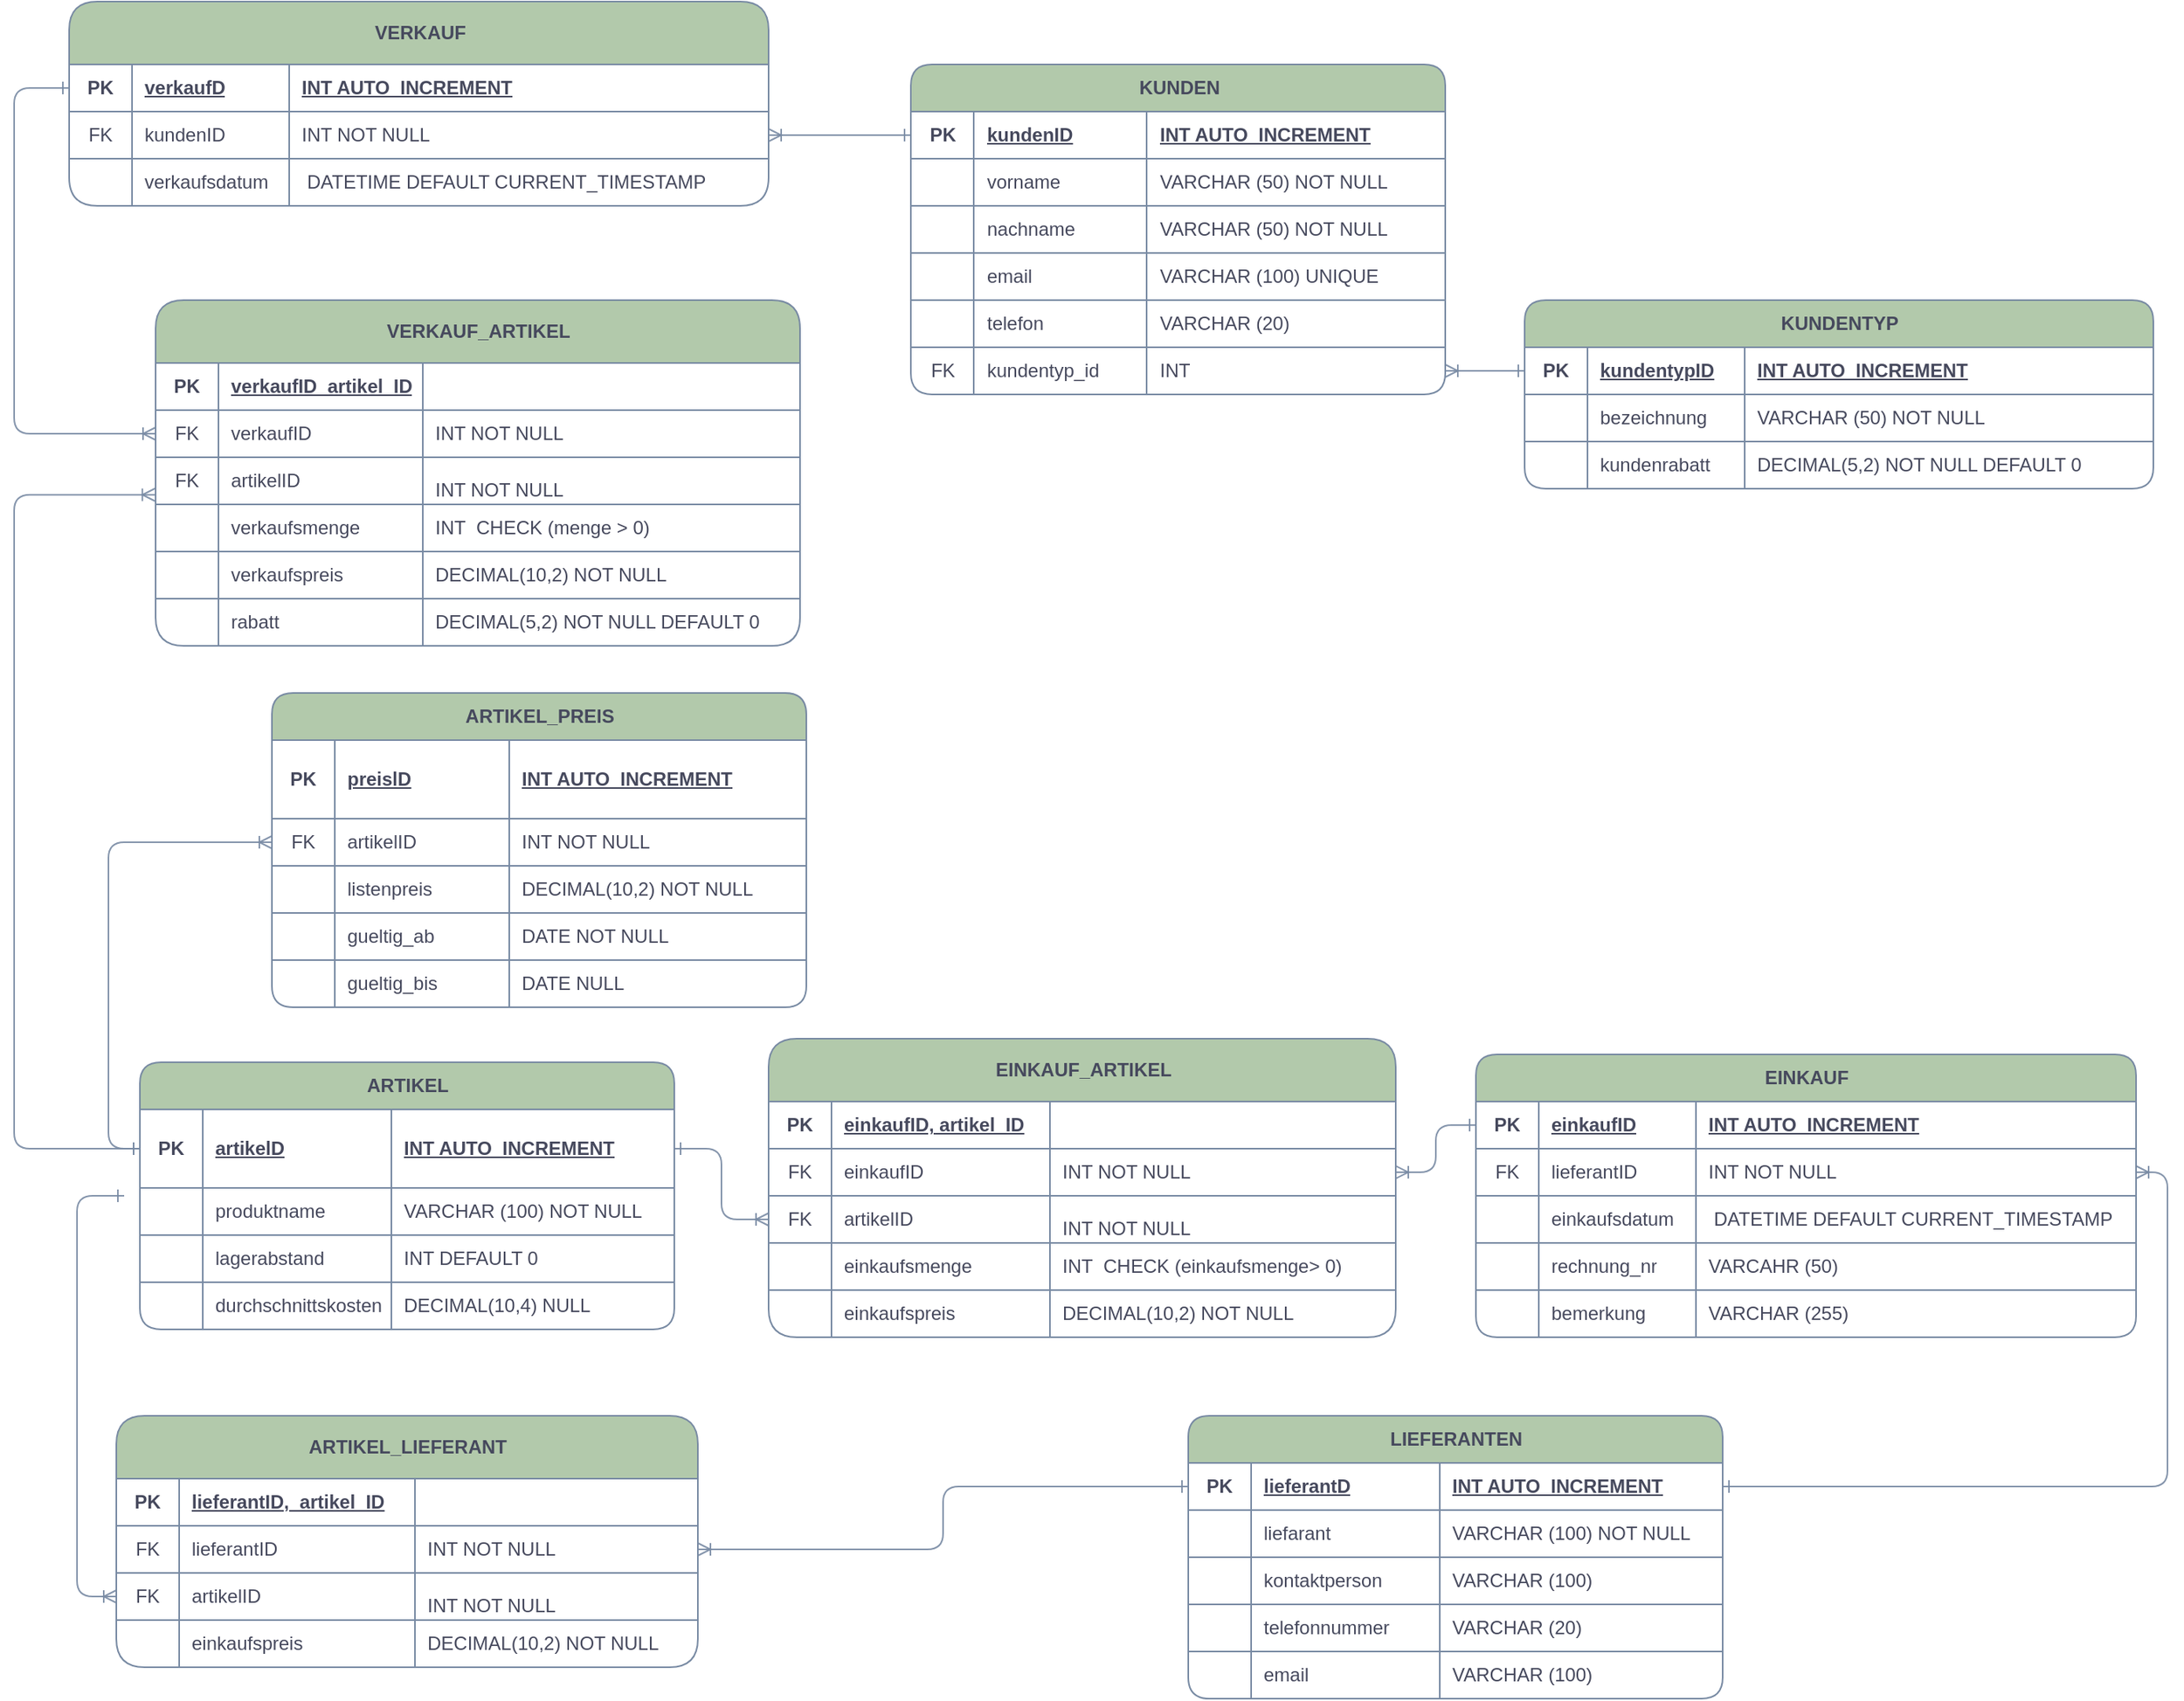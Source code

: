 <mxfile version="19.0.1" type="device"><diagram id="VQJnR1XKmpvS_zlhDggZ" name="Seite-1"><mxGraphModel dx="2144" dy="1217" grid="1" gridSize="10" guides="1" tooltips="1" connect="1" arrows="1" fold="1" page="1" pageScale="1" pageWidth="827" pageHeight="1169" math="0" shadow="0"><root><mxCell id="0"/><mxCell id="1" parent="0"/><mxCell id="j70xqOoNF8azr0hrI8dm-300" value="KUNDEN" style="shape=table;startSize=30;container=1;collapsible=1;childLayout=tableLayout;fixedRows=1;rowLines=1;fontStyle=1;align=center;resizeLast=1;rounded=1;comic=0;pointerEvents=1;html=1;swimlaneHead=1;bottom=1;fillColor=#B2C9AB;strokeColor=#788AA3;fontColor=#46495D;verticalAlign=middle;fontSize=12;" parent="1" vertex="1"><mxGeometry x="650.5" y="50" width="340" height="210" as="geometry"/></mxCell><mxCell id="j70xqOoNF8azr0hrI8dm-301" value="" style="shape=tableRow;horizontal=0;startSize=0;swimlaneHead=0;swimlaneBody=0;fillColor=none;collapsible=0;dropTarget=0;points=[[0,0.5],[1,0.5]];portConstraint=eastwest;top=0;left=0;right=0;bottom=1;rounded=1;comic=0;pointerEvents=1;html=1;strokeColor=#788AA3;fontColor=#46495D;" parent="j70xqOoNF8azr0hrI8dm-300" vertex="1"><mxGeometry y="30" width="340" height="30" as="geometry"/></mxCell><mxCell id="j70xqOoNF8azr0hrI8dm-302" value="PK" style="shape=partialRectangle;connectable=0;fillColor=none;top=0;left=0;bottom=0;right=0;fontStyle=1;overflow=hidden;rounded=1;comic=0;pointerEvents=1;html=1;strokeColor=#788AA3;fontColor=#46495D;" parent="j70xqOoNF8azr0hrI8dm-301" vertex="1"><mxGeometry width="40" height="30" as="geometry"><mxRectangle width="40" height="30" as="alternateBounds"/></mxGeometry></mxCell><mxCell id="j70xqOoNF8azr0hrI8dm-303" value="kundenID" style="shape=partialRectangle;connectable=0;fillColor=none;top=0;left=0;bottom=0;right=0;align=left;spacingLeft=6;fontStyle=5;overflow=hidden;rounded=1;comic=0;pointerEvents=1;html=1;strokeColor=#788AA3;fontColor=#46495D;" parent="j70xqOoNF8azr0hrI8dm-301" vertex="1"><mxGeometry x="40" width="110" height="30" as="geometry"><mxRectangle width="110" height="30" as="alternateBounds"/></mxGeometry></mxCell><mxCell id="j70xqOoNF8azr0hrI8dm-316" value="INT AUTO_INCREMENT" style="shape=partialRectangle;connectable=0;fillColor=none;top=0;left=0;bottom=0;right=0;align=left;spacingLeft=6;fontStyle=5;overflow=hidden;rounded=1;comic=0;pointerEvents=1;html=1;strokeColor=#788AA3;fontColor=#46495D;" parent="j70xqOoNF8azr0hrI8dm-301" vertex="1"><mxGeometry x="150" width="190" height="30" as="geometry"><mxRectangle width="190" height="30" as="alternateBounds"/></mxGeometry></mxCell><mxCell id="j70xqOoNF8azr0hrI8dm-304" value="" style="shape=tableRow;horizontal=0;startSize=0;swimlaneHead=0;swimlaneBody=0;fillColor=none;collapsible=0;dropTarget=0;points=[[0,0.5],[1,0.5]];portConstraint=eastwest;top=0;left=0;right=0;bottom=0;rounded=1;comic=0;pointerEvents=1;html=1;strokeColor=#788AA3;fontColor=#46495D;" parent="j70xqOoNF8azr0hrI8dm-300" vertex="1"><mxGeometry y="60" width="340" height="30" as="geometry"/></mxCell><mxCell id="j70xqOoNF8azr0hrI8dm-305" value="" style="shape=partialRectangle;connectable=0;fillColor=none;top=0;left=0;bottom=0;right=0;editable=1;overflow=hidden;rounded=1;comic=0;pointerEvents=1;html=1;strokeColor=#788AA3;fontColor=#46495D;" parent="j70xqOoNF8azr0hrI8dm-304" vertex="1"><mxGeometry width="40" height="30" as="geometry"><mxRectangle width="40" height="30" as="alternateBounds"/></mxGeometry></mxCell><mxCell id="j70xqOoNF8azr0hrI8dm-306" value="vorname" style="shape=partialRectangle;connectable=0;fillColor=none;top=0;left=0;bottom=0;right=0;align=left;spacingLeft=6;overflow=hidden;rounded=1;comic=0;pointerEvents=1;html=1;strokeColor=#788AA3;fontColor=#46495D;" parent="j70xqOoNF8azr0hrI8dm-304" vertex="1"><mxGeometry x="40" width="110" height="30" as="geometry"><mxRectangle width="110" height="30" as="alternateBounds"/></mxGeometry></mxCell><mxCell id="j70xqOoNF8azr0hrI8dm-317" value="VARCHAR (50)&amp;nbsp;NOT NULL" style="shape=partialRectangle;connectable=0;fillColor=none;top=0;left=0;bottom=0;right=0;align=left;spacingLeft=6;overflow=hidden;rounded=1;comic=0;pointerEvents=1;html=1;strokeColor=#788AA3;fontColor=#46495D;" parent="j70xqOoNF8azr0hrI8dm-304" vertex="1"><mxGeometry x="150" width="190" height="30" as="geometry"><mxRectangle width="190" height="30" as="alternateBounds"/></mxGeometry></mxCell><mxCell id="j70xqOoNF8azr0hrI8dm-307" value="" style="shape=tableRow;horizontal=0;startSize=0;swimlaneHead=0;swimlaneBody=0;fillColor=none;collapsible=0;dropTarget=0;points=[[0,0.5],[1,0.5]];portConstraint=eastwest;top=0;left=0;right=0;bottom=0;rounded=1;comic=0;pointerEvents=1;html=1;strokeColor=#788AA3;fontColor=#46495D;" parent="j70xqOoNF8azr0hrI8dm-300" vertex="1"><mxGeometry y="90" width="340" height="30" as="geometry"/></mxCell><mxCell id="j70xqOoNF8azr0hrI8dm-308" value="" style="shape=partialRectangle;connectable=0;fillColor=none;top=0;left=0;bottom=0;right=0;editable=1;overflow=hidden;rounded=1;comic=0;pointerEvents=1;html=1;strokeColor=#788AA3;fontColor=#46495D;" parent="j70xqOoNF8azr0hrI8dm-307" vertex="1"><mxGeometry width="40" height="30" as="geometry"><mxRectangle width="40" height="30" as="alternateBounds"/></mxGeometry></mxCell><mxCell id="j70xqOoNF8azr0hrI8dm-309" value="nachname" style="shape=partialRectangle;connectable=0;fillColor=none;top=0;left=0;bottom=0;right=0;align=left;spacingLeft=6;overflow=hidden;rounded=1;comic=0;pointerEvents=1;html=1;strokeColor=#788AA3;fontColor=#46495D;" parent="j70xqOoNF8azr0hrI8dm-307" vertex="1"><mxGeometry x="40" width="110" height="30" as="geometry"><mxRectangle width="110" height="30" as="alternateBounds"/></mxGeometry></mxCell><mxCell id="j70xqOoNF8azr0hrI8dm-318" value="VARCHAR (50)&amp;nbsp;NOT NULL" style="shape=partialRectangle;connectable=0;fillColor=none;top=0;left=0;bottom=0;right=0;align=left;spacingLeft=6;overflow=hidden;rounded=1;comic=0;pointerEvents=1;html=1;strokeColor=#788AA3;fontColor=#46495D;" parent="j70xqOoNF8azr0hrI8dm-307" vertex="1"><mxGeometry x="150" width="190" height="30" as="geometry"><mxRectangle width="190" height="30" as="alternateBounds"/></mxGeometry></mxCell><mxCell id="IIosEer_pR1wTtnt7ARt-1" style="shape=tableRow;horizontal=0;startSize=0;swimlaneHead=0;swimlaneBody=0;fillColor=none;collapsible=0;dropTarget=0;points=[[0,0.5],[1,0.5]];portConstraint=eastwest;top=0;left=0;right=0;bottom=0;rounded=1;comic=0;pointerEvents=1;html=1;strokeColor=#788AA3;fontColor=#46495D;" parent="j70xqOoNF8azr0hrI8dm-300" vertex="1"><mxGeometry y="120" width="340" height="30" as="geometry"/></mxCell><mxCell id="IIosEer_pR1wTtnt7ARt-2" style="shape=partialRectangle;connectable=0;fillColor=none;top=0;left=0;bottom=0;right=0;editable=1;overflow=hidden;rounded=1;comic=0;pointerEvents=1;html=1;strokeColor=#788AA3;fontColor=#46495D;" parent="IIosEer_pR1wTtnt7ARt-1" vertex="1"><mxGeometry width="40" height="30" as="geometry"><mxRectangle width="40" height="30" as="alternateBounds"/></mxGeometry></mxCell><mxCell id="IIosEer_pR1wTtnt7ARt-3" value="email" style="shape=partialRectangle;connectable=0;fillColor=none;top=0;left=0;bottom=0;right=0;align=left;spacingLeft=6;overflow=hidden;rounded=1;comic=0;pointerEvents=1;html=1;strokeColor=#788AA3;fontColor=#46495D;" parent="IIosEer_pR1wTtnt7ARt-1" vertex="1"><mxGeometry x="40" width="110" height="30" as="geometry"><mxRectangle width="110" height="30" as="alternateBounds"/></mxGeometry></mxCell><mxCell id="IIosEer_pR1wTtnt7ARt-4" value="VARCHAR (100) UNIQUE" style="shape=partialRectangle;connectable=0;fillColor=none;top=0;left=0;bottom=0;right=0;align=left;spacingLeft=6;overflow=hidden;rounded=1;comic=0;pointerEvents=1;html=1;strokeColor=#788AA3;fontColor=#46495D;" parent="IIosEer_pR1wTtnt7ARt-1" vertex="1"><mxGeometry x="150" width="190" height="30" as="geometry"><mxRectangle width="190" height="30" as="alternateBounds"/></mxGeometry></mxCell><mxCell id="j70xqOoNF8azr0hrI8dm-345" style="shape=tableRow;horizontal=0;startSize=0;swimlaneHead=0;swimlaneBody=0;fillColor=none;collapsible=0;dropTarget=0;points=[[0,0.5],[1,0.5]];portConstraint=eastwest;top=0;left=0;right=0;bottom=0;rounded=1;comic=0;pointerEvents=1;html=1;strokeColor=#788AA3;fontColor=#46495D;" parent="j70xqOoNF8azr0hrI8dm-300" vertex="1"><mxGeometry y="150" width="340" height="30" as="geometry"/></mxCell><mxCell id="j70xqOoNF8azr0hrI8dm-346" style="shape=partialRectangle;connectable=0;fillColor=none;top=0;left=0;bottom=0;right=0;editable=1;overflow=hidden;rounded=1;comic=0;pointerEvents=1;html=1;strokeColor=#788AA3;fontColor=#46495D;" parent="j70xqOoNF8azr0hrI8dm-345" vertex="1"><mxGeometry width="40" height="30" as="geometry"><mxRectangle width="40" height="30" as="alternateBounds"/></mxGeometry></mxCell><mxCell id="j70xqOoNF8azr0hrI8dm-347" value="telefon" style="shape=partialRectangle;connectable=0;fillColor=none;top=0;left=0;bottom=0;right=0;align=left;spacingLeft=6;overflow=hidden;rounded=1;comic=0;pointerEvents=1;html=1;strokeColor=#788AA3;fontColor=#46495D;" parent="j70xqOoNF8azr0hrI8dm-345" vertex="1"><mxGeometry x="40" width="110" height="30" as="geometry"><mxRectangle width="110" height="30" as="alternateBounds"/></mxGeometry></mxCell><mxCell id="j70xqOoNF8azr0hrI8dm-348" value="VARCHAR (20)" style="shape=partialRectangle;connectable=0;fillColor=none;top=0;left=0;bottom=0;right=0;align=left;spacingLeft=6;overflow=hidden;rounded=1;comic=0;pointerEvents=1;html=1;strokeColor=#788AA3;fontColor=#46495D;" parent="j70xqOoNF8azr0hrI8dm-345" vertex="1"><mxGeometry x="150" width="190" height="30" as="geometry"><mxRectangle width="190" height="30" as="alternateBounds"/></mxGeometry></mxCell><mxCell id="5jq10stdojh9SQDmKP8H-22" style="shape=tableRow;horizontal=0;startSize=0;swimlaneHead=0;swimlaneBody=0;fillColor=none;collapsible=0;dropTarget=0;points=[[0,0.5],[1,0.5]];portConstraint=eastwest;top=0;left=0;right=0;bottom=0;rounded=1;comic=0;pointerEvents=1;html=1;strokeColor=#788AA3;fontColor=#46495D;" vertex="1" parent="j70xqOoNF8azr0hrI8dm-300"><mxGeometry y="180" width="340" height="30" as="geometry"/></mxCell><mxCell id="5jq10stdojh9SQDmKP8H-23" value="FK" style="shape=partialRectangle;connectable=0;fillColor=none;top=0;left=0;bottom=0;right=0;editable=1;overflow=hidden;rounded=1;comic=0;pointerEvents=1;html=1;strokeColor=#788AA3;fontColor=#46495D;" vertex="1" parent="5jq10stdojh9SQDmKP8H-22"><mxGeometry width="40" height="30" as="geometry"><mxRectangle width="40" height="30" as="alternateBounds"/></mxGeometry></mxCell><mxCell id="5jq10stdojh9SQDmKP8H-24" value="kundentyp_id" style="shape=partialRectangle;connectable=0;fillColor=none;top=0;left=0;bottom=0;right=0;align=left;spacingLeft=6;overflow=hidden;rounded=1;comic=0;pointerEvents=1;html=1;strokeColor=#788AA3;fontColor=#46495D;" vertex="1" parent="5jq10stdojh9SQDmKP8H-22"><mxGeometry x="40" width="110" height="30" as="geometry"><mxRectangle width="110" height="30" as="alternateBounds"/></mxGeometry></mxCell><mxCell id="5jq10stdojh9SQDmKP8H-25" value="INT" style="shape=partialRectangle;connectable=0;fillColor=none;top=0;left=0;bottom=0;right=0;align=left;spacingLeft=6;overflow=hidden;rounded=1;comic=0;pointerEvents=1;html=1;strokeColor=#788AA3;fontColor=#46495D;" vertex="1" parent="5jq10stdojh9SQDmKP8H-22"><mxGeometry x="150" width="190" height="30" as="geometry"><mxRectangle width="190" height="30" as="alternateBounds"/></mxGeometry></mxCell><mxCell id="j70xqOoNF8azr0hrI8dm-389" value="LIEFERANTEN" style="shape=table;startSize=30;container=1;collapsible=1;childLayout=tableLayout;fixedRows=1;rowLines=1;fontStyle=1;align=center;resizeLast=1;rounded=1;comic=0;pointerEvents=1;html=1;swimlaneHead=1;bottom=1;fillColor=#B2C9AB;strokeColor=#788AA3;fontColor=#46495D;verticalAlign=middle;fontSize=12;" parent="1" vertex="1"><mxGeometry x="827" y="910" width="340" height="180" as="geometry"/></mxCell><mxCell id="j70xqOoNF8azr0hrI8dm-390" value="" style="shape=tableRow;horizontal=0;startSize=0;swimlaneHead=0;swimlaneBody=0;fillColor=none;collapsible=0;dropTarget=0;points=[[0,0.5],[1,0.5]];portConstraint=eastwest;top=0;left=0;right=0;bottom=1;rounded=1;comic=0;pointerEvents=1;html=1;strokeColor=#788AA3;fontColor=#46495D;" parent="j70xqOoNF8azr0hrI8dm-389" vertex="1"><mxGeometry y="30" width="340" height="30" as="geometry"/></mxCell><mxCell id="j70xqOoNF8azr0hrI8dm-391" value="PK" style="shape=partialRectangle;connectable=0;fillColor=none;top=0;left=0;bottom=0;right=0;fontStyle=1;overflow=hidden;rounded=1;comic=0;pointerEvents=1;html=1;strokeColor=#788AA3;fontColor=#46495D;" parent="j70xqOoNF8azr0hrI8dm-390" vertex="1"><mxGeometry width="40" height="30" as="geometry"><mxRectangle width="40" height="30" as="alternateBounds"/></mxGeometry></mxCell><mxCell id="j70xqOoNF8azr0hrI8dm-392" value="lieferantD" style="shape=partialRectangle;connectable=0;fillColor=none;top=0;left=0;bottom=0;right=0;align=left;spacingLeft=6;fontStyle=5;overflow=hidden;rounded=1;comic=0;pointerEvents=1;html=1;strokeColor=#788AA3;fontColor=#46495D;" parent="j70xqOoNF8azr0hrI8dm-390" vertex="1"><mxGeometry x="40" width="120.0" height="30" as="geometry"><mxRectangle width="120.0" height="30" as="alternateBounds"/></mxGeometry></mxCell><mxCell id="j70xqOoNF8azr0hrI8dm-393" value="INT AUTO_INCREMENT" style="shape=partialRectangle;connectable=0;fillColor=none;top=0;left=0;bottom=0;right=0;align=left;spacingLeft=6;fontStyle=5;overflow=hidden;rounded=1;comic=0;pointerEvents=1;html=1;strokeColor=#788AA3;fontColor=#46495D;" parent="j70xqOoNF8azr0hrI8dm-390" vertex="1"><mxGeometry x="160.0" width="180.0" height="30" as="geometry"><mxRectangle width="180.0" height="30" as="alternateBounds"/></mxGeometry></mxCell><mxCell id="j70xqOoNF8azr0hrI8dm-394" value="" style="shape=tableRow;horizontal=0;startSize=0;swimlaneHead=0;swimlaneBody=0;fillColor=none;collapsible=0;dropTarget=0;points=[[0,0.5],[1,0.5]];portConstraint=eastwest;top=0;left=0;right=0;bottom=0;rounded=1;comic=0;pointerEvents=1;html=1;strokeColor=#788AA3;fontColor=#46495D;" parent="j70xqOoNF8azr0hrI8dm-389" vertex="1"><mxGeometry y="60" width="340" height="30" as="geometry"/></mxCell><mxCell id="j70xqOoNF8azr0hrI8dm-395" value="" style="shape=partialRectangle;connectable=0;fillColor=none;top=0;left=0;bottom=0;right=0;editable=1;overflow=hidden;rounded=1;comic=0;pointerEvents=1;html=1;strokeColor=#788AA3;fontColor=#46495D;" parent="j70xqOoNF8azr0hrI8dm-394" vertex="1"><mxGeometry width="40" height="30" as="geometry"><mxRectangle width="40" height="30" as="alternateBounds"/></mxGeometry></mxCell><mxCell id="j70xqOoNF8azr0hrI8dm-396" value="liefarant" style="shape=partialRectangle;connectable=0;fillColor=none;top=0;left=0;bottom=0;right=0;align=left;spacingLeft=6;overflow=hidden;rounded=1;comic=0;pointerEvents=1;html=1;strokeColor=#788AA3;fontColor=#46495D;" parent="j70xqOoNF8azr0hrI8dm-394" vertex="1"><mxGeometry x="40" width="120.0" height="30" as="geometry"><mxRectangle width="120.0" height="30" as="alternateBounds"/></mxGeometry></mxCell><mxCell id="j70xqOoNF8azr0hrI8dm-397" value="VARCHAR (100) NOT NULL" style="shape=partialRectangle;connectable=0;fillColor=none;top=0;left=0;bottom=0;right=0;align=left;spacingLeft=6;overflow=hidden;rounded=1;comic=0;pointerEvents=1;html=1;strokeColor=#788AA3;fontColor=#46495D;" parent="j70xqOoNF8azr0hrI8dm-394" vertex="1"><mxGeometry x="160.0" width="180.0" height="30" as="geometry"><mxRectangle width="180.0" height="30" as="alternateBounds"/></mxGeometry></mxCell><mxCell id="j70xqOoNF8azr0hrI8dm-402" value="" style="shape=tableRow;horizontal=0;startSize=0;swimlaneHead=0;swimlaneBody=0;fillColor=none;collapsible=0;dropTarget=0;points=[[0,0.5],[1,0.5]];portConstraint=eastwest;top=0;left=0;right=0;bottom=0;rounded=1;comic=0;pointerEvents=1;html=1;strokeColor=#788AA3;fontColor=#46495D;" parent="j70xqOoNF8azr0hrI8dm-389" vertex="1"><mxGeometry y="90" width="340" height="30" as="geometry"/></mxCell><mxCell id="j70xqOoNF8azr0hrI8dm-403" value="" style="shape=partialRectangle;connectable=0;fillColor=none;top=0;left=0;bottom=0;right=0;editable=1;overflow=hidden;rounded=1;comic=0;pointerEvents=1;html=1;strokeColor=#788AA3;fontColor=#46495D;" parent="j70xqOoNF8azr0hrI8dm-402" vertex="1"><mxGeometry width="40" height="30" as="geometry"><mxRectangle width="40" height="30" as="alternateBounds"/></mxGeometry></mxCell><mxCell id="j70xqOoNF8azr0hrI8dm-404" value="kontaktperson" style="shape=partialRectangle;connectable=0;fillColor=none;top=0;left=0;bottom=0;right=0;align=left;spacingLeft=6;overflow=hidden;rounded=1;comic=0;pointerEvents=1;html=1;strokeColor=#788AA3;fontColor=#46495D;" parent="j70xqOoNF8azr0hrI8dm-402" vertex="1"><mxGeometry x="40" width="120.0" height="30" as="geometry"><mxRectangle width="120.0" height="30" as="alternateBounds"/></mxGeometry></mxCell><mxCell id="j70xqOoNF8azr0hrI8dm-405" value="VARCHAR (100)" style="shape=partialRectangle;connectable=0;fillColor=none;top=0;left=0;bottom=0;right=0;align=left;spacingLeft=6;overflow=hidden;rounded=1;comic=0;pointerEvents=1;html=1;strokeColor=#788AA3;fontColor=#46495D;" parent="j70xqOoNF8azr0hrI8dm-402" vertex="1"><mxGeometry x="160.0" width="180.0" height="30" as="geometry"><mxRectangle width="180.0" height="30" as="alternateBounds"/></mxGeometry></mxCell><mxCell id="j70xqOoNF8azr0hrI8dm-418" style="shape=tableRow;horizontal=0;startSize=0;swimlaneHead=0;swimlaneBody=0;fillColor=none;collapsible=0;dropTarget=0;points=[[0,0.5],[1,0.5]];portConstraint=eastwest;top=0;left=0;right=0;bottom=0;rounded=1;comic=0;pointerEvents=1;html=1;strokeColor=#788AA3;fontColor=#46495D;" parent="j70xqOoNF8azr0hrI8dm-389" vertex="1"><mxGeometry y="120" width="340" height="30" as="geometry"/></mxCell><mxCell id="j70xqOoNF8azr0hrI8dm-419" style="shape=partialRectangle;connectable=0;fillColor=none;top=0;left=0;bottom=0;right=0;editable=1;overflow=hidden;rounded=1;comic=0;pointerEvents=1;html=1;strokeColor=#788AA3;fontColor=#46495D;" parent="j70xqOoNF8azr0hrI8dm-418" vertex="1"><mxGeometry width="40" height="30" as="geometry"><mxRectangle width="40" height="30" as="alternateBounds"/></mxGeometry></mxCell><mxCell id="j70xqOoNF8azr0hrI8dm-420" value="telefonnummer" style="shape=partialRectangle;connectable=0;fillColor=none;top=0;left=0;bottom=0;right=0;align=left;spacingLeft=6;overflow=hidden;rounded=1;comic=0;pointerEvents=1;html=1;strokeColor=#788AA3;fontColor=#46495D;" parent="j70xqOoNF8azr0hrI8dm-418" vertex="1"><mxGeometry x="40" width="120.0" height="30" as="geometry"><mxRectangle width="120.0" height="30" as="alternateBounds"/></mxGeometry></mxCell><mxCell id="j70xqOoNF8azr0hrI8dm-421" value="VARCHAR (20)" style="shape=partialRectangle;connectable=0;fillColor=none;top=0;left=0;bottom=0;right=0;align=left;spacingLeft=6;overflow=hidden;rounded=1;comic=0;pointerEvents=1;html=1;strokeColor=#788AA3;fontColor=#46495D;" parent="j70xqOoNF8azr0hrI8dm-418" vertex="1"><mxGeometry x="160.0" width="180.0" height="30" as="geometry"><mxRectangle width="180.0" height="30" as="alternateBounds"/></mxGeometry></mxCell><mxCell id="j70xqOoNF8azr0hrI8dm-422" style="shape=tableRow;horizontal=0;startSize=0;swimlaneHead=0;swimlaneBody=0;fillColor=none;collapsible=0;dropTarget=0;points=[[0,0.5],[1,0.5]];portConstraint=eastwest;top=0;left=0;right=0;bottom=0;rounded=1;comic=0;pointerEvents=1;html=1;strokeColor=#788AA3;fontColor=#46495D;" parent="j70xqOoNF8azr0hrI8dm-389" vertex="1"><mxGeometry y="150" width="340" height="30" as="geometry"/></mxCell><mxCell id="j70xqOoNF8azr0hrI8dm-423" style="shape=partialRectangle;connectable=0;fillColor=none;top=0;left=0;bottom=0;right=0;editable=1;overflow=hidden;rounded=1;comic=0;pointerEvents=1;html=1;strokeColor=#788AA3;fontColor=#46495D;" parent="j70xqOoNF8azr0hrI8dm-422" vertex="1"><mxGeometry width="40" height="30" as="geometry"><mxRectangle width="40" height="30" as="alternateBounds"/></mxGeometry></mxCell><mxCell id="j70xqOoNF8azr0hrI8dm-424" value="email" style="shape=partialRectangle;connectable=0;fillColor=none;top=0;left=0;bottom=0;right=0;align=left;spacingLeft=6;overflow=hidden;rounded=1;comic=0;pointerEvents=1;html=1;strokeColor=#788AA3;fontColor=#46495D;" parent="j70xqOoNF8azr0hrI8dm-422" vertex="1"><mxGeometry x="40" width="120.0" height="30" as="geometry"><mxRectangle width="120.0" height="30" as="alternateBounds"/></mxGeometry></mxCell><mxCell id="j70xqOoNF8azr0hrI8dm-425" value="VARCHAR (100)" style="shape=partialRectangle;connectable=0;fillColor=none;top=0;left=0;bottom=0;right=0;align=left;spacingLeft=6;overflow=hidden;rounded=1;comic=0;pointerEvents=1;html=1;strokeColor=#788AA3;fontColor=#46495D;" parent="j70xqOoNF8azr0hrI8dm-422" vertex="1"><mxGeometry x="160.0" width="180.0" height="30" as="geometry"><mxRectangle width="180.0" height="30" as="alternateBounds"/></mxGeometry></mxCell><mxCell id="j70xqOoNF8azr0hrI8dm-426" value="ARTIKEL" style="shape=table;startSize=30;container=1;collapsible=1;childLayout=tableLayout;fixedRows=1;rowLines=1;fontStyle=1;align=center;resizeLast=1;rounded=1;comic=0;pointerEvents=1;html=1;swimlaneHead=1;bottom=1;fillColor=#B2C9AB;strokeColor=#788AA3;fontColor=#46495D;verticalAlign=middle;fontSize=12;" parent="1" vertex="1"><mxGeometry x="160" y="685" width="340" height="170" as="geometry"/></mxCell><mxCell id="j70xqOoNF8azr0hrI8dm-427" value="" style="shape=tableRow;horizontal=0;startSize=0;swimlaneHead=0;swimlaneBody=0;fillColor=none;collapsible=0;dropTarget=0;points=[[0,0.5],[1,0.5]];portConstraint=eastwest;top=0;left=0;right=0;bottom=1;rounded=1;comic=0;pointerEvents=1;html=1;strokeColor=#788AA3;fontColor=#46495D;" parent="j70xqOoNF8azr0hrI8dm-426" vertex="1"><mxGeometry y="30" width="340" height="50" as="geometry"/></mxCell><mxCell id="j70xqOoNF8azr0hrI8dm-428" value="PK" style="shape=partialRectangle;connectable=0;fillColor=none;top=0;left=0;bottom=0;right=0;fontStyle=1;overflow=hidden;rounded=1;comic=0;pointerEvents=1;html=1;strokeColor=#788AA3;fontColor=#46495D;" parent="j70xqOoNF8azr0hrI8dm-427" vertex="1"><mxGeometry width="40" height="50" as="geometry"><mxRectangle width="40" height="50" as="alternateBounds"/></mxGeometry></mxCell><mxCell id="j70xqOoNF8azr0hrI8dm-429" value="artikelD" style="shape=partialRectangle;connectable=0;fillColor=none;top=0;left=0;bottom=0;right=0;align=left;spacingLeft=6;fontStyle=5;overflow=hidden;rounded=1;comic=0;pointerEvents=1;html=1;strokeColor=#788AA3;fontColor=#46495D;" parent="j70xqOoNF8azr0hrI8dm-427" vertex="1"><mxGeometry x="40" width="120" height="50" as="geometry"><mxRectangle width="120" height="50" as="alternateBounds"/></mxGeometry></mxCell><mxCell id="j70xqOoNF8azr0hrI8dm-430" value="INT AUTO_INCREMENT" style="shape=partialRectangle;connectable=0;fillColor=none;top=0;left=0;bottom=0;right=0;align=left;spacingLeft=6;fontStyle=5;overflow=hidden;rounded=1;comic=0;pointerEvents=1;html=1;strokeColor=#788AA3;fontColor=#46495D;" parent="j70xqOoNF8azr0hrI8dm-427" vertex="1"><mxGeometry x="160" width="180" height="50" as="geometry"><mxRectangle width="180" height="50" as="alternateBounds"/></mxGeometry></mxCell><mxCell id="j70xqOoNF8azr0hrI8dm-431" value="" style="shape=tableRow;horizontal=0;startSize=0;swimlaneHead=0;swimlaneBody=0;fillColor=none;collapsible=0;dropTarget=0;points=[[0,0.5],[1,0.5]];portConstraint=eastwest;top=0;left=0;right=0;bottom=0;rounded=1;comic=0;pointerEvents=1;html=1;strokeColor=#788AA3;fontColor=#46495D;" parent="j70xqOoNF8azr0hrI8dm-426" vertex="1"><mxGeometry y="80" width="340" height="30" as="geometry"/></mxCell><mxCell id="j70xqOoNF8azr0hrI8dm-432" value="" style="shape=partialRectangle;connectable=0;fillColor=none;top=0;left=0;bottom=0;right=0;editable=1;overflow=hidden;rounded=1;comic=0;pointerEvents=1;html=1;strokeColor=#788AA3;fontColor=#46495D;" parent="j70xqOoNF8azr0hrI8dm-431" vertex="1"><mxGeometry width="40" height="30" as="geometry"><mxRectangle width="40" height="30" as="alternateBounds"/></mxGeometry></mxCell><mxCell id="j70xqOoNF8azr0hrI8dm-433" value="produktname" style="shape=partialRectangle;connectable=0;fillColor=none;top=0;left=0;bottom=0;right=0;align=left;spacingLeft=6;overflow=hidden;rounded=1;comic=0;pointerEvents=1;html=1;strokeColor=#788AA3;fontColor=#46495D;" parent="j70xqOoNF8azr0hrI8dm-431" vertex="1"><mxGeometry x="40" width="120" height="30" as="geometry"><mxRectangle width="120" height="30" as="alternateBounds"/></mxGeometry></mxCell><mxCell id="j70xqOoNF8azr0hrI8dm-434" value="VARCHAR (100) NOT NULL" style="shape=partialRectangle;connectable=0;fillColor=none;top=0;left=0;bottom=0;right=0;align=left;spacingLeft=6;overflow=hidden;rounded=1;comic=0;pointerEvents=1;html=1;strokeColor=#788AA3;fontColor=#46495D;" parent="j70xqOoNF8azr0hrI8dm-431" vertex="1"><mxGeometry x="160" width="180" height="30" as="geometry"><mxRectangle width="180" height="30" as="alternateBounds"/></mxGeometry></mxCell><mxCell id="j70xqOoNF8azr0hrI8dm-451" style="shape=tableRow;horizontal=0;startSize=0;swimlaneHead=0;swimlaneBody=0;fillColor=none;collapsible=0;dropTarget=0;points=[[0,0.5],[1,0.5]];portConstraint=eastwest;top=0;left=0;right=0;bottom=0;rounded=1;comic=0;pointerEvents=1;html=1;strokeColor=#788AA3;fontColor=#46495D;" parent="j70xqOoNF8azr0hrI8dm-426" vertex="1"><mxGeometry y="110" width="340" height="30" as="geometry"/></mxCell><mxCell id="j70xqOoNF8azr0hrI8dm-452" style="shape=partialRectangle;connectable=0;fillColor=none;top=0;left=0;bottom=0;right=0;editable=1;overflow=hidden;rounded=1;comic=0;pointerEvents=1;html=1;strokeColor=#788AA3;fontColor=#46495D;" parent="j70xqOoNF8azr0hrI8dm-451" vertex="1"><mxGeometry width="40" height="30" as="geometry"><mxRectangle width="40" height="30" as="alternateBounds"/></mxGeometry></mxCell><mxCell id="j70xqOoNF8azr0hrI8dm-453" value="lagerabstand" style="shape=partialRectangle;connectable=0;fillColor=none;top=0;left=0;bottom=0;right=0;align=left;spacingLeft=6;overflow=hidden;rounded=1;comic=0;pointerEvents=1;html=1;strokeColor=#788AA3;fontColor=#46495D;" parent="j70xqOoNF8azr0hrI8dm-451" vertex="1"><mxGeometry x="40" width="120" height="30" as="geometry"><mxRectangle width="120" height="30" as="alternateBounds"/></mxGeometry></mxCell><mxCell id="j70xqOoNF8azr0hrI8dm-454" value="INT DEFAULT 0" style="shape=partialRectangle;connectable=0;fillColor=none;top=0;left=0;bottom=0;right=0;align=left;spacingLeft=6;overflow=hidden;rounded=1;comic=0;pointerEvents=1;html=1;strokeColor=#788AA3;fontColor=#46495D;" parent="j70xqOoNF8azr0hrI8dm-451" vertex="1"><mxGeometry x="160" width="180" height="30" as="geometry"><mxRectangle width="180" height="30" as="alternateBounds"/></mxGeometry></mxCell><mxCell id="5jq10stdojh9SQDmKP8H-28" style="shape=tableRow;horizontal=0;startSize=0;swimlaneHead=0;swimlaneBody=0;fillColor=none;collapsible=0;dropTarget=0;points=[[0,0.5],[1,0.5]];portConstraint=eastwest;top=0;left=0;right=0;bottom=0;rounded=1;comic=0;pointerEvents=1;html=1;strokeColor=#788AA3;fontColor=#46495D;" vertex="1" parent="j70xqOoNF8azr0hrI8dm-426"><mxGeometry y="140" width="340" height="30" as="geometry"/></mxCell><mxCell id="5jq10stdojh9SQDmKP8H-29" style="shape=partialRectangle;connectable=0;fillColor=none;top=0;left=0;bottom=0;right=0;editable=1;overflow=hidden;rounded=1;comic=0;pointerEvents=1;html=1;strokeColor=#788AA3;fontColor=#46495D;" vertex="1" parent="5jq10stdojh9SQDmKP8H-28"><mxGeometry width="40" height="30" as="geometry"><mxRectangle width="40" height="30" as="alternateBounds"/></mxGeometry></mxCell><mxCell id="5jq10stdojh9SQDmKP8H-30" value="durchschnittskosten" style="shape=partialRectangle;connectable=0;fillColor=none;top=0;left=0;bottom=0;right=0;align=left;spacingLeft=6;overflow=hidden;rounded=1;comic=0;pointerEvents=1;html=1;strokeColor=#788AA3;fontColor=#46495D;" vertex="1" parent="5jq10stdojh9SQDmKP8H-28"><mxGeometry x="40" width="120" height="30" as="geometry"><mxRectangle width="120" height="30" as="alternateBounds"/></mxGeometry></mxCell><mxCell id="5jq10stdojh9SQDmKP8H-31" value="DECIMAL(10,4) NULL" style="shape=partialRectangle;connectable=0;fillColor=none;top=0;left=0;bottom=0;right=0;align=left;spacingLeft=6;overflow=hidden;rounded=1;comic=0;pointerEvents=1;html=1;strokeColor=#788AA3;fontColor=#46495D;" vertex="1" parent="5jq10stdojh9SQDmKP8H-28"><mxGeometry x="160" width="180" height="30" as="geometry"><mxRectangle width="180" height="30" as="alternateBounds"/></mxGeometry></mxCell><mxCell id="j70xqOoNF8azr0hrI8dm-459" value="VERKAUF" style="shape=table;startSize=40;container=1;collapsible=1;childLayout=tableLayout;fixedRows=1;rowLines=1;fontStyle=1;align=center;resizeLast=1;rounded=1;comic=0;pointerEvents=1;html=1;swimlaneHead=1;bottom=1;fillColor=#B2C9AB;strokeColor=#788AA3;fontColor=#46495D;verticalAlign=middle;fontSize=12;" parent="1" vertex="1"><mxGeometry x="115" y="10" width="445" height="130" as="geometry"/></mxCell><mxCell id="j70xqOoNF8azr0hrI8dm-460" value="" style="shape=tableRow;horizontal=0;startSize=0;swimlaneHead=0;swimlaneBody=0;fillColor=none;collapsible=0;dropTarget=0;points=[[0,0.5],[1,0.5]];portConstraint=eastwest;top=0;left=0;right=0;bottom=1;rounded=1;comic=0;pointerEvents=1;html=1;strokeColor=#788AA3;fontColor=#46495D;" parent="j70xqOoNF8azr0hrI8dm-459" vertex="1"><mxGeometry y="40" width="445" height="30" as="geometry"/></mxCell><mxCell id="j70xqOoNF8azr0hrI8dm-461" value="PK" style="shape=partialRectangle;connectable=0;fillColor=none;top=0;left=0;bottom=0;right=0;fontStyle=1;overflow=hidden;rounded=1;comic=0;pointerEvents=1;html=1;strokeColor=#788AA3;fontColor=#46495D;" parent="j70xqOoNF8azr0hrI8dm-460" vertex="1"><mxGeometry width="40" height="30" as="geometry"><mxRectangle width="40" height="30" as="alternateBounds"/></mxGeometry></mxCell><mxCell id="j70xqOoNF8azr0hrI8dm-462" value="verkaufD" style="shape=partialRectangle;connectable=0;fillColor=none;top=0;left=0;bottom=0;right=0;align=left;spacingLeft=6;fontStyle=5;overflow=hidden;rounded=1;comic=0;pointerEvents=1;html=1;strokeColor=#788AA3;fontColor=#46495D;" parent="j70xqOoNF8azr0hrI8dm-460" vertex="1"><mxGeometry x="40" width="100" height="30" as="geometry"><mxRectangle width="100" height="30" as="alternateBounds"/></mxGeometry></mxCell><mxCell id="j70xqOoNF8azr0hrI8dm-463" value="INT AUTO_INCREMENT" style="shape=partialRectangle;connectable=0;fillColor=none;top=0;left=0;bottom=0;right=0;align=left;spacingLeft=6;fontStyle=5;overflow=hidden;rounded=1;comic=0;pointerEvents=1;html=1;strokeColor=#788AA3;fontColor=#46495D;" parent="j70xqOoNF8azr0hrI8dm-460" vertex="1"><mxGeometry x="140" width="305" height="30" as="geometry"><mxRectangle width="305" height="30" as="alternateBounds"/></mxGeometry></mxCell><mxCell id="j70xqOoNF8azr0hrI8dm-464" value="" style="shape=tableRow;horizontal=0;startSize=0;swimlaneHead=0;swimlaneBody=0;fillColor=none;collapsible=0;dropTarget=0;points=[[0,0.5],[1,0.5]];portConstraint=eastwest;top=0;left=0;right=0;bottom=0;rounded=1;comic=0;pointerEvents=1;html=1;strokeColor=#788AA3;fontColor=#46495D;" parent="j70xqOoNF8azr0hrI8dm-459" vertex="1"><mxGeometry y="70" width="445" height="30" as="geometry"/></mxCell><mxCell id="j70xqOoNF8azr0hrI8dm-465" value="FK" style="shape=partialRectangle;connectable=0;fillColor=none;top=0;left=0;bottom=0;right=0;editable=1;overflow=hidden;rounded=1;comic=0;pointerEvents=1;html=1;strokeColor=#788AA3;fontColor=#46495D;" parent="j70xqOoNF8azr0hrI8dm-464" vertex="1"><mxGeometry width="40" height="30" as="geometry"><mxRectangle width="40" height="30" as="alternateBounds"/></mxGeometry></mxCell><mxCell id="j70xqOoNF8azr0hrI8dm-466" value="kundenID" style="shape=partialRectangle;connectable=0;fillColor=none;top=0;left=0;bottom=0;right=0;align=left;spacingLeft=6;overflow=hidden;rounded=1;comic=0;pointerEvents=1;html=1;strokeColor=#788AA3;fontColor=#46495D;" parent="j70xqOoNF8azr0hrI8dm-464" vertex="1"><mxGeometry x="40" width="100" height="30" as="geometry"><mxRectangle width="100" height="30" as="alternateBounds"/></mxGeometry></mxCell><mxCell id="j70xqOoNF8azr0hrI8dm-467" value="INT NOT NULL" style="shape=partialRectangle;connectable=0;fillColor=none;top=0;left=0;bottom=0;right=0;align=left;spacingLeft=6;overflow=hidden;rounded=1;comic=0;pointerEvents=1;html=1;strokeColor=#788AA3;fontColor=#46495D;" parent="j70xqOoNF8azr0hrI8dm-464" vertex="1"><mxGeometry x="140" width="305" height="30" as="geometry"><mxRectangle width="305" height="30" as="alternateBounds"/></mxGeometry></mxCell><mxCell id="j70xqOoNF8azr0hrI8dm-480" style="shape=tableRow;horizontal=0;startSize=0;swimlaneHead=0;swimlaneBody=0;fillColor=none;collapsible=0;dropTarget=0;points=[[0,0.5],[1,0.5]];portConstraint=eastwest;top=0;left=0;right=0;bottom=0;rounded=1;comic=0;pointerEvents=1;html=1;strokeColor=#788AA3;fontColor=#46495D;" parent="j70xqOoNF8azr0hrI8dm-459" vertex="1"><mxGeometry y="100" width="445" height="30" as="geometry"/></mxCell><mxCell id="j70xqOoNF8azr0hrI8dm-481" style="shape=partialRectangle;connectable=0;fillColor=none;top=0;left=0;bottom=0;right=0;editable=1;overflow=hidden;rounded=1;comic=0;pointerEvents=1;html=1;strokeColor=#788AA3;fontColor=#46495D;" parent="j70xqOoNF8azr0hrI8dm-480" vertex="1"><mxGeometry width="40" height="30" as="geometry"><mxRectangle width="40" height="30" as="alternateBounds"/></mxGeometry></mxCell><mxCell id="j70xqOoNF8azr0hrI8dm-482" value="verkaufsdatum" style="shape=partialRectangle;connectable=0;fillColor=none;top=0;left=0;bottom=0;right=0;align=left;spacingLeft=6;overflow=hidden;rounded=1;comic=0;pointerEvents=1;html=1;strokeColor=#788AA3;fontColor=#46495D;" parent="j70xqOoNF8azr0hrI8dm-480" vertex="1"><mxGeometry x="40" width="100" height="30" as="geometry"><mxRectangle width="100" height="30" as="alternateBounds"/></mxGeometry></mxCell><mxCell id="j70xqOoNF8azr0hrI8dm-483" value="&amp;nbsp;DATETIME DEFAULT CURRENT_TIMESTAMP" style="shape=partialRectangle;connectable=0;fillColor=none;top=0;left=0;bottom=0;right=0;align=left;spacingLeft=6;overflow=hidden;rounded=1;comic=0;pointerEvents=1;html=1;strokeColor=#788AA3;fontColor=#46495D;" parent="j70xqOoNF8azr0hrI8dm-480" vertex="1"><mxGeometry x="140" width="305" height="30" as="geometry"><mxRectangle width="305" height="30" as="alternateBounds"/></mxGeometry></mxCell><mxCell id="j70xqOoNF8azr0hrI8dm-496" value="VERKAUF_ARTIKEL" style="shape=table;startSize=40;container=1;collapsible=1;childLayout=tableLayout;fixedRows=1;rowLines=1;fontStyle=1;align=center;resizeLast=1;rounded=1;comic=0;pointerEvents=1;html=1;swimlaneHead=1;bottom=1;fillColor=#B2C9AB;strokeColor=#788AA3;fontColor=#46495D;verticalAlign=middle;fontSize=12;" parent="1" vertex="1"><mxGeometry x="170" y="200" width="410" height="220" as="geometry"/></mxCell><mxCell id="j70xqOoNF8azr0hrI8dm-497" value="" style="shape=tableRow;horizontal=0;startSize=0;swimlaneHead=0;swimlaneBody=0;fillColor=none;collapsible=0;dropTarget=0;points=[[0,0.5],[1,0.5]];portConstraint=eastwest;top=0;left=0;right=0;bottom=1;rounded=1;comic=0;pointerEvents=1;html=1;strokeColor=#788AA3;fontColor=#46495D;" parent="j70xqOoNF8azr0hrI8dm-496" vertex="1"><mxGeometry y="40" width="410" height="30" as="geometry"/></mxCell><mxCell id="j70xqOoNF8azr0hrI8dm-498" value="PK" style="shape=partialRectangle;connectable=0;fillColor=none;top=0;left=0;bottom=0;right=0;fontStyle=1;overflow=hidden;rounded=1;comic=0;pointerEvents=1;html=1;strokeColor=#788AA3;fontColor=#46495D;" parent="j70xqOoNF8azr0hrI8dm-497" vertex="1"><mxGeometry width="40" height="30" as="geometry"><mxRectangle width="40" height="30" as="alternateBounds"/></mxGeometry></mxCell><mxCell id="j70xqOoNF8azr0hrI8dm-499" value="verkaufID_artikel_ID" style="shape=partialRectangle;connectable=0;fillColor=none;top=0;left=0;bottom=0;right=0;align=left;spacingLeft=6;fontStyle=5;overflow=hidden;rounded=1;comic=0;pointerEvents=1;html=1;strokeColor=#788AA3;fontColor=#46495D;" parent="j70xqOoNF8azr0hrI8dm-497" vertex="1"><mxGeometry x="40" width="130" height="30" as="geometry"><mxRectangle width="130" height="30" as="alternateBounds"/></mxGeometry></mxCell><mxCell id="j70xqOoNF8azr0hrI8dm-500" value="" style="shape=partialRectangle;connectable=0;fillColor=none;top=0;left=0;bottom=0;right=0;align=left;spacingLeft=6;fontStyle=5;overflow=hidden;rounded=1;comic=0;pointerEvents=1;html=1;strokeColor=#788AA3;fontColor=#46495D;" parent="j70xqOoNF8azr0hrI8dm-497" vertex="1"><mxGeometry x="170" width="240" height="30" as="geometry"><mxRectangle width="240" height="30" as="alternateBounds"/></mxGeometry></mxCell><mxCell id="j70xqOoNF8azr0hrI8dm-505" value="" style="shape=tableRow;horizontal=0;startSize=0;swimlaneHead=0;swimlaneBody=0;fillColor=none;collapsible=0;dropTarget=0;points=[[0,0.5],[1,0.5]];portConstraint=eastwest;top=0;left=0;right=0;bottom=0;rounded=1;comic=0;pointerEvents=1;html=1;strokeColor=#788AA3;fontColor=#46495D;" parent="j70xqOoNF8azr0hrI8dm-496" vertex="1"><mxGeometry y="70" width="410" height="30" as="geometry"/></mxCell><mxCell id="j70xqOoNF8azr0hrI8dm-506" value="FK" style="shape=partialRectangle;connectable=0;fillColor=none;top=0;left=0;bottom=0;right=0;editable=1;overflow=hidden;rounded=1;comic=0;pointerEvents=1;html=1;strokeColor=#788AA3;fontColor=#46495D;" parent="j70xqOoNF8azr0hrI8dm-505" vertex="1"><mxGeometry width="40" height="30" as="geometry"><mxRectangle width="40" height="30" as="alternateBounds"/></mxGeometry></mxCell><mxCell id="j70xqOoNF8azr0hrI8dm-507" value="verkaufID" style="shape=partialRectangle;connectable=0;fillColor=none;top=0;left=0;bottom=0;right=0;align=left;spacingLeft=6;overflow=hidden;rounded=1;comic=0;pointerEvents=1;html=1;strokeColor=#788AA3;fontColor=#46495D;" parent="j70xqOoNF8azr0hrI8dm-505" vertex="1"><mxGeometry x="40" width="130" height="30" as="geometry"><mxRectangle width="130" height="30" as="alternateBounds"/></mxGeometry></mxCell><mxCell id="j70xqOoNF8azr0hrI8dm-508" value="INT NOT NULL" style="shape=partialRectangle;connectable=0;fillColor=none;top=0;left=0;bottom=0;right=0;align=left;spacingLeft=6;overflow=hidden;rounded=1;comic=0;pointerEvents=1;html=1;strokeColor=#788AA3;fontColor=#46495D;" parent="j70xqOoNF8azr0hrI8dm-505" vertex="1"><mxGeometry x="170" width="240" height="30" as="geometry"><mxRectangle width="240" height="30" as="alternateBounds"/></mxGeometry></mxCell><mxCell id="j70xqOoNF8azr0hrI8dm-509" style="shape=tableRow;horizontal=0;startSize=0;swimlaneHead=0;swimlaneBody=0;fillColor=none;collapsible=0;dropTarget=0;points=[[0,0.5],[1,0.5]];portConstraint=eastwest;top=0;left=0;right=0;bottom=0;rounded=1;comic=0;pointerEvents=1;html=1;strokeColor=#788AA3;fontColor=#46495D;" parent="j70xqOoNF8azr0hrI8dm-496" vertex="1"><mxGeometry y="100" width="410" height="30" as="geometry"/></mxCell><mxCell id="j70xqOoNF8azr0hrI8dm-510" value="FK" style="shape=partialRectangle;connectable=0;fillColor=none;top=0;left=0;bottom=0;right=0;editable=1;overflow=hidden;rounded=1;comic=0;pointerEvents=1;html=1;strokeColor=#788AA3;fontColor=#46495D;" parent="j70xqOoNF8azr0hrI8dm-509" vertex="1"><mxGeometry width="40" height="30" as="geometry"><mxRectangle width="40" height="30" as="alternateBounds"/></mxGeometry></mxCell><mxCell id="j70xqOoNF8azr0hrI8dm-511" value="artikelID" style="shape=partialRectangle;connectable=0;fillColor=none;top=0;left=0;bottom=0;right=0;align=left;spacingLeft=6;overflow=hidden;rounded=1;comic=0;pointerEvents=1;html=1;strokeColor=#788AA3;fontColor=#46495D;" parent="j70xqOoNF8azr0hrI8dm-509" vertex="1"><mxGeometry x="40" width="130" height="30" as="geometry"><mxRectangle width="130" height="30" as="alternateBounds"/></mxGeometry></mxCell><mxCell id="j70xqOoNF8azr0hrI8dm-512" value="INT NOT NULL" style="shape=partialRectangle;connectable=0;fillColor=none;top=0;left=0;bottom=0;right=0;align=left;spacingLeft=6;overflow=hidden;rounded=1;comic=0;pointerEvents=1;html=1;strokeColor=#788AA3;fontColor=#46495D;verticalAlign=bottom;" parent="j70xqOoNF8azr0hrI8dm-509" vertex="1"><mxGeometry x="170" width="240" height="30" as="geometry"><mxRectangle width="240" height="30" as="alternateBounds"/></mxGeometry></mxCell><mxCell id="j70xqOoNF8azr0hrI8dm-513" style="shape=tableRow;horizontal=0;startSize=0;swimlaneHead=0;swimlaneBody=0;fillColor=none;collapsible=0;dropTarget=0;points=[[0,0.5],[1,0.5]];portConstraint=eastwest;top=0;left=0;right=0;bottom=0;rounded=1;comic=0;pointerEvents=1;html=1;strokeColor=#788AA3;fontColor=#46495D;" parent="j70xqOoNF8azr0hrI8dm-496" vertex="1"><mxGeometry y="130" width="410" height="30" as="geometry"/></mxCell><mxCell id="j70xqOoNF8azr0hrI8dm-514" style="shape=partialRectangle;connectable=0;fillColor=none;top=0;left=0;bottom=0;right=0;editable=1;overflow=hidden;rounded=1;comic=0;pointerEvents=1;html=1;strokeColor=#788AA3;fontColor=#46495D;" parent="j70xqOoNF8azr0hrI8dm-513" vertex="1"><mxGeometry width="40" height="30" as="geometry"><mxRectangle width="40" height="30" as="alternateBounds"/></mxGeometry></mxCell><mxCell id="j70xqOoNF8azr0hrI8dm-515" value="verkaufsmenge" style="shape=partialRectangle;connectable=0;fillColor=none;top=0;left=0;bottom=0;right=0;align=left;spacingLeft=6;overflow=hidden;rounded=1;comic=0;pointerEvents=1;html=1;strokeColor=#788AA3;fontColor=#46495D;" parent="j70xqOoNF8azr0hrI8dm-513" vertex="1"><mxGeometry x="40" width="130" height="30" as="geometry"><mxRectangle width="130" height="30" as="alternateBounds"/></mxGeometry></mxCell><mxCell id="j70xqOoNF8azr0hrI8dm-516" value="INT&amp;nbsp;&amp;nbsp;CHECK (menge &amp;gt; 0)" style="shape=partialRectangle;connectable=0;fillColor=none;top=0;left=0;bottom=0;right=0;align=left;spacingLeft=6;overflow=hidden;rounded=1;comic=0;pointerEvents=1;html=1;strokeColor=#788AA3;fontColor=#46495D;" parent="j70xqOoNF8azr0hrI8dm-513" vertex="1"><mxGeometry x="170" width="240" height="30" as="geometry"><mxRectangle width="240" height="30" as="alternateBounds"/></mxGeometry></mxCell><mxCell id="IIosEer_pR1wTtnt7ARt-82" style="shape=tableRow;horizontal=0;startSize=0;swimlaneHead=0;swimlaneBody=0;fillColor=none;collapsible=0;dropTarget=0;points=[[0,0.5],[1,0.5]];portConstraint=eastwest;top=0;left=0;right=0;bottom=0;rounded=1;comic=0;pointerEvents=1;html=1;strokeColor=#788AA3;fontColor=#46495D;" parent="j70xqOoNF8azr0hrI8dm-496" vertex="1"><mxGeometry y="160" width="410" height="30" as="geometry"/></mxCell><mxCell id="IIosEer_pR1wTtnt7ARt-83" style="shape=partialRectangle;connectable=0;fillColor=none;top=0;left=0;bottom=0;right=0;editable=1;overflow=hidden;rounded=1;comic=0;pointerEvents=1;html=1;strokeColor=#788AA3;fontColor=#46495D;" parent="IIosEer_pR1wTtnt7ARt-82" vertex="1"><mxGeometry width="40" height="30" as="geometry"><mxRectangle width="40" height="30" as="alternateBounds"/></mxGeometry></mxCell><mxCell id="IIosEer_pR1wTtnt7ARt-84" value="verkaufspreis" style="shape=partialRectangle;connectable=0;fillColor=none;top=0;left=0;bottom=0;right=0;align=left;spacingLeft=6;overflow=hidden;rounded=1;comic=0;pointerEvents=1;html=1;strokeColor=#788AA3;fontColor=#46495D;" parent="IIosEer_pR1wTtnt7ARt-82" vertex="1"><mxGeometry x="40" width="130" height="30" as="geometry"><mxRectangle width="130" height="30" as="alternateBounds"/></mxGeometry></mxCell><mxCell id="IIosEer_pR1wTtnt7ARt-85" value="DECIMAL(10,2) NOT NULL" style="shape=partialRectangle;connectable=0;fillColor=none;top=0;left=0;bottom=0;right=0;align=left;spacingLeft=6;overflow=hidden;rounded=1;comic=0;pointerEvents=1;html=1;strokeColor=#788AA3;fontColor=#46495D;" parent="IIosEer_pR1wTtnt7ARt-82" vertex="1"><mxGeometry x="170" width="240" height="30" as="geometry"><mxRectangle width="240" height="30" as="alternateBounds"/></mxGeometry></mxCell><mxCell id="5jq10stdojh9SQDmKP8H-32" style="shape=tableRow;horizontal=0;startSize=0;swimlaneHead=0;swimlaneBody=0;fillColor=none;collapsible=0;dropTarget=0;points=[[0,0.5],[1,0.5]];portConstraint=eastwest;top=0;left=0;right=0;bottom=0;rounded=1;comic=0;pointerEvents=1;html=1;strokeColor=#788AA3;fontColor=#46495D;" vertex="1" parent="j70xqOoNF8azr0hrI8dm-496"><mxGeometry y="190" width="410" height="30" as="geometry"/></mxCell><mxCell id="5jq10stdojh9SQDmKP8H-33" style="shape=partialRectangle;connectable=0;fillColor=none;top=0;left=0;bottom=0;right=0;editable=1;overflow=hidden;rounded=1;comic=0;pointerEvents=1;html=1;strokeColor=#788AA3;fontColor=#46495D;" vertex="1" parent="5jq10stdojh9SQDmKP8H-32"><mxGeometry width="40" height="30" as="geometry"><mxRectangle width="40" height="30" as="alternateBounds"/></mxGeometry></mxCell><mxCell id="5jq10stdojh9SQDmKP8H-34" value="rabatt" style="shape=partialRectangle;connectable=0;fillColor=none;top=0;left=0;bottom=0;right=0;align=left;spacingLeft=6;overflow=hidden;rounded=1;comic=0;pointerEvents=1;html=1;strokeColor=#788AA3;fontColor=#46495D;" vertex="1" parent="5jq10stdojh9SQDmKP8H-32"><mxGeometry x="40" width="130" height="30" as="geometry"><mxRectangle width="130" height="30" as="alternateBounds"/></mxGeometry></mxCell><mxCell id="5jq10stdojh9SQDmKP8H-35" value="DECIMAL(5,2) NOT NULL DEFAULT 0" style="shape=partialRectangle;connectable=0;fillColor=none;top=0;left=0;bottom=0;right=0;align=left;spacingLeft=6;overflow=hidden;rounded=1;comic=0;pointerEvents=1;html=1;strokeColor=#788AA3;fontColor=#46495D;" vertex="1" parent="5jq10stdojh9SQDmKP8H-32"><mxGeometry x="170" width="240" height="30" as="geometry"><mxRectangle width="240" height="30" as="alternateBounds"/></mxGeometry></mxCell><mxCell id="j70xqOoNF8azr0hrI8dm-537" style="edgeStyle=orthogonalEdgeStyle;shape=connector;rounded=1;sketch=0;orthogonalLoop=1;jettySize=auto;html=1;exitX=0;exitY=0.5;exitDx=0;exitDy=0;entryX=1;entryY=0.5;entryDx=0;entryDy=0;labelBackgroundColor=default;fontFamily=Helvetica;fontSize=12;fontColor=#46495D;startArrow=ERone;startFill=0;endArrow=ERoneToMany;strokeColor=#788AA3;fillColor=#B2C9AB;opacity=90;" parent="1" source="j70xqOoNF8azr0hrI8dm-390" target="IIosEer_pR1wTtnt7ARt-91" edge="1"><mxGeometry relative="1" as="geometry"/></mxCell><mxCell id="j70xqOoNF8azr0hrI8dm-538" style="edgeStyle=orthogonalEdgeStyle;shape=connector;rounded=1;sketch=0;orthogonalLoop=1;jettySize=auto;html=1;exitX=0;exitY=0.5;exitDx=0;exitDy=0;entryX=-0.001;entryY=0.796;entryDx=0;entryDy=0;entryPerimeter=0;labelBackgroundColor=default;fontFamily=Helvetica;fontSize=12;fontColor=#46495D;startArrow=ERone;startFill=0;endArrow=ERoneToMany;strokeColor=#788AA3;fillColor=#B2C9AB;opacity=90;" parent="1" source="j70xqOoNF8azr0hrI8dm-427" target="j70xqOoNF8azr0hrI8dm-509" edge="1"><mxGeometry relative="1" as="geometry"><Array as="points"><mxPoint x="80" y="740"/><mxPoint x="80" y="324"/></Array></mxGeometry></mxCell><mxCell id="j70xqOoNF8azr0hrI8dm-541" style="edgeStyle=orthogonalEdgeStyle;shape=connector;rounded=1;sketch=0;orthogonalLoop=1;jettySize=auto;html=1;exitX=0;exitY=0.5;exitDx=0;exitDy=0;entryX=0;entryY=0.5;entryDx=0;entryDy=0;labelBackgroundColor=default;fontFamily=Helvetica;fontSize=12;fontColor=#46495D;startArrow=ERone;startFill=0;endArrow=ERoneToMany;strokeColor=#788AA3;fillColor=#B2C9AB;opacity=90;" parent="1" source="j70xqOoNF8azr0hrI8dm-460" target="j70xqOoNF8azr0hrI8dm-505" edge="1"><mxGeometry relative="1" as="geometry"><Array as="points"><mxPoint x="80" y="65"/><mxPoint x="80" y="285"/></Array></mxGeometry></mxCell><mxCell id="j70xqOoNF8azr0hrI8dm-542" style="edgeStyle=orthogonalEdgeStyle;shape=connector;rounded=1;sketch=0;orthogonalLoop=1;jettySize=auto;html=1;exitX=0;exitY=0.5;exitDx=0;exitDy=0;entryX=1;entryY=0.5;entryDx=0;entryDy=0;labelBackgroundColor=default;fontFamily=Helvetica;fontSize=12;fontColor=#46495D;startArrow=ERone;startFill=0;endArrow=ERoneToMany;strokeColor=#788AA3;fillColor=#B2C9AB;opacity=90;" parent="1" source="j70xqOoNF8azr0hrI8dm-301" target="j70xqOoNF8azr0hrI8dm-464" edge="1"><mxGeometry relative="1" as="geometry"/></mxCell><mxCell id="IIosEer_pR1wTtnt7ARt-5" value="EINKAUF" style="shape=table;startSize=30;container=1;collapsible=1;childLayout=tableLayout;fixedRows=1;rowLines=1;fontStyle=1;align=center;resizeLast=1;rounded=1;comic=0;pointerEvents=1;html=1;swimlaneHead=1;bottom=1;fillColor=#B2C9AB;strokeColor=#788AA3;fontColor=#46495D;verticalAlign=middle;fontSize=12;" parent="1" vertex="1"><mxGeometry x="1010" y="680" width="420" height="180" as="geometry"/></mxCell><mxCell id="IIosEer_pR1wTtnt7ARt-6" value="" style="shape=tableRow;horizontal=0;startSize=0;swimlaneHead=0;swimlaneBody=0;fillColor=none;collapsible=0;dropTarget=0;points=[[0,0.5],[1,0.5]];portConstraint=eastwest;top=0;left=0;right=0;bottom=1;rounded=1;comic=0;pointerEvents=1;html=1;strokeColor=#788AA3;fontColor=#46495D;" parent="IIosEer_pR1wTtnt7ARt-5" vertex="1"><mxGeometry y="30" width="420" height="30" as="geometry"/></mxCell><mxCell id="IIosEer_pR1wTtnt7ARt-7" value="PK" style="shape=partialRectangle;connectable=0;fillColor=none;top=0;left=0;bottom=0;right=0;fontStyle=1;overflow=hidden;rounded=1;comic=0;pointerEvents=1;html=1;strokeColor=#788AA3;fontColor=#46495D;" parent="IIosEer_pR1wTtnt7ARt-6" vertex="1"><mxGeometry width="40" height="30" as="geometry"><mxRectangle width="40" height="30" as="alternateBounds"/></mxGeometry></mxCell><mxCell id="IIosEer_pR1wTtnt7ARt-8" value="einkaufID" style="shape=partialRectangle;connectable=0;fillColor=none;top=0;left=0;bottom=0;right=0;align=left;spacingLeft=6;fontStyle=5;overflow=hidden;rounded=1;comic=0;pointerEvents=1;html=1;strokeColor=#788AA3;fontColor=#46495D;" parent="IIosEer_pR1wTtnt7ARt-6" vertex="1"><mxGeometry x="40" width="100" height="30" as="geometry"><mxRectangle width="100" height="30" as="alternateBounds"/></mxGeometry></mxCell><mxCell id="IIosEer_pR1wTtnt7ARt-9" value="INT AUTO_INCREMENT" style="shape=partialRectangle;connectable=0;fillColor=none;top=0;left=0;bottom=0;right=0;align=left;spacingLeft=6;fontStyle=5;overflow=hidden;rounded=1;comic=0;pointerEvents=1;html=1;strokeColor=#788AA3;fontColor=#46495D;" parent="IIosEer_pR1wTtnt7ARt-6" vertex="1"><mxGeometry x="140" width="280" height="30" as="geometry"><mxRectangle width="280" height="30" as="alternateBounds"/></mxGeometry></mxCell><mxCell id="IIosEer_pR1wTtnt7ARt-26" style="shape=tableRow;horizontal=0;startSize=0;swimlaneHead=0;swimlaneBody=0;fillColor=none;collapsible=0;dropTarget=0;points=[[0,0.5],[1,0.5]];portConstraint=eastwest;top=0;left=0;right=0;bottom=0;rounded=1;comic=0;pointerEvents=1;html=1;strokeColor=#788AA3;fontColor=#46495D;" parent="IIosEer_pR1wTtnt7ARt-5" vertex="1"><mxGeometry y="60" width="420" height="30" as="geometry"/></mxCell><mxCell id="IIosEer_pR1wTtnt7ARt-27" value="FK" style="shape=partialRectangle;connectable=0;fillColor=none;top=0;left=0;bottom=0;right=0;editable=1;overflow=hidden;rounded=1;comic=0;pointerEvents=1;html=1;strokeColor=#788AA3;fontColor=#46495D;" parent="IIosEer_pR1wTtnt7ARt-26" vertex="1"><mxGeometry width="40" height="30" as="geometry"><mxRectangle width="40" height="30" as="alternateBounds"/></mxGeometry></mxCell><mxCell id="IIosEer_pR1wTtnt7ARt-28" value="lieferantID" style="shape=partialRectangle;connectable=0;fillColor=none;top=0;left=0;bottom=0;right=0;align=left;spacingLeft=6;overflow=hidden;rounded=1;comic=0;pointerEvents=1;html=1;strokeColor=#788AA3;fontColor=#46495D;" parent="IIosEer_pR1wTtnt7ARt-26" vertex="1"><mxGeometry x="40" width="100" height="30" as="geometry"><mxRectangle width="100" height="30" as="alternateBounds"/></mxGeometry></mxCell><mxCell id="IIosEer_pR1wTtnt7ARt-29" value="INT NOT NULL" style="shape=partialRectangle;connectable=0;fillColor=none;top=0;left=0;bottom=0;right=0;align=left;spacingLeft=6;overflow=hidden;rounded=1;comic=0;pointerEvents=1;html=1;strokeColor=#788AA3;fontColor=#46495D;" parent="IIosEer_pR1wTtnt7ARt-26" vertex="1"><mxGeometry x="140" width="280" height="30" as="geometry"><mxRectangle width="280" height="30" as="alternateBounds"/></mxGeometry></mxCell><mxCell id="IIosEer_pR1wTtnt7ARt-52" style="shape=tableRow;horizontal=0;startSize=0;swimlaneHead=0;swimlaneBody=0;fillColor=none;collapsible=0;dropTarget=0;points=[[0,0.5],[1,0.5]];portConstraint=eastwest;top=0;left=0;right=0;bottom=0;rounded=1;comic=0;pointerEvents=1;html=1;strokeColor=#788AA3;fontColor=#46495D;" parent="IIosEer_pR1wTtnt7ARt-5" vertex="1"><mxGeometry y="90" width="420" height="30" as="geometry"/></mxCell><mxCell id="IIosEer_pR1wTtnt7ARt-53" style="shape=partialRectangle;connectable=0;fillColor=none;top=0;left=0;bottom=0;right=0;editable=1;overflow=hidden;rounded=1;comic=0;pointerEvents=1;html=1;strokeColor=#788AA3;fontColor=#46495D;" parent="IIosEer_pR1wTtnt7ARt-52" vertex="1"><mxGeometry width="40" height="30" as="geometry"><mxRectangle width="40" height="30" as="alternateBounds"/></mxGeometry></mxCell><mxCell id="IIosEer_pR1wTtnt7ARt-54" value="einkaufsdatum" style="shape=partialRectangle;connectable=0;fillColor=none;top=0;left=0;bottom=0;right=0;align=left;spacingLeft=6;overflow=hidden;rounded=1;comic=0;pointerEvents=1;html=1;strokeColor=#788AA3;fontColor=#46495D;" parent="IIosEer_pR1wTtnt7ARt-52" vertex="1"><mxGeometry x="40" width="100" height="30" as="geometry"><mxRectangle width="100" height="30" as="alternateBounds"/></mxGeometry></mxCell><mxCell id="IIosEer_pR1wTtnt7ARt-55" value="&amp;nbsp;DATETIME DEFAULT CURRENT_TIMESTAMP" style="shape=partialRectangle;connectable=0;fillColor=none;top=0;left=0;bottom=0;right=0;align=left;spacingLeft=6;overflow=hidden;rounded=1;comic=0;pointerEvents=1;html=1;strokeColor=#788AA3;fontColor=#46495D;" parent="IIosEer_pR1wTtnt7ARt-52" vertex="1"><mxGeometry x="140" width="280" height="30" as="geometry"><mxRectangle width="280" height="30" as="alternateBounds"/></mxGeometry></mxCell><mxCell id="IIosEer_pR1wTtnt7ARt-10" value="" style="shape=tableRow;horizontal=0;startSize=0;swimlaneHead=0;swimlaneBody=0;fillColor=none;collapsible=0;dropTarget=0;points=[[0,0.5],[1,0.5]];portConstraint=eastwest;top=0;left=0;right=0;bottom=0;rounded=1;comic=0;pointerEvents=1;html=1;strokeColor=#788AA3;fontColor=#46495D;" parent="IIosEer_pR1wTtnt7ARt-5" vertex="1"><mxGeometry y="120" width="420" height="30" as="geometry"/></mxCell><mxCell id="IIosEer_pR1wTtnt7ARt-11" value="" style="shape=partialRectangle;connectable=0;fillColor=none;top=0;left=0;bottom=0;right=0;editable=1;overflow=hidden;rounded=1;comic=0;pointerEvents=1;html=1;strokeColor=#788AA3;fontColor=#46495D;" parent="IIosEer_pR1wTtnt7ARt-10" vertex="1"><mxGeometry width="40" height="30" as="geometry"><mxRectangle width="40" height="30" as="alternateBounds"/></mxGeometry></mxCell><mxCell id="IIosEer_pR1wTtnt7ARt-12" value="rechnung_nr" style="shape=partialRectangle;connectable=0;fillColor=none;top=0;left=0;bottom=0;right=0;align=left;spacingLeft=6;overflow=hidden;rounded=1;comic=0;pointerEvents=1;html=1;strokeColor=#788AA3;fontColor=#46495D;" parent="IIosEer_pR1wTtnt7ARt-10" vertex="1"><mxGeometry x="40" width="100" height="30" as="geometry"><mxRectangle width="100" height="30" as="alternateBounds"/></mxGeometry></mxCell><mxCell id="IIosEer_pR1wTtnt7ARt-13" value="VARCAHR (50)" style="shape=partialRectangle;connectable=0;fillColor=none;top=0;left=0;bottom=0;right=0;align=left;spacingLeft=6;overflow=hidden;rounded=1;comic=0;pointerEvents=1;html=1;strokeColor=#788AA3;fontColor=#46495D;" parent="IIosEer_pR1wTtnt7ARt-10" vertex="1"><mxGeometry x="140" width="280" height="30" as="geometry"><mxRectangle width="280" height="30" as="alternateBounds"/></mxGeometry></mxCell><mxCell id="IIosEer_pR1wTtnt7ARt-14" value="" style="shape=tableRow;horizontal=0;startSize=0;swimlaneHead=0;swimlaneBody=0;fillColor=none;collapsible=0;dropTarget=0;points=[[0,0.5],[1,0.5]];portConstraint=eastwest;top=0;left=0;right=0;bottom=0;rounded=1;comic=0;pointerEvents=1;html=1;strokeColor=#788AA3;fontColor=#46495D;" parent="IIosEer_pR1wTtnt7ARt-5" vertex="1"><mxGeometry y="150" width="420" height="30" as="geometry"/></mxCell><mxCell id="IIosEer_pR1wTtnt7ARt-15" value="" style="shape=partialRectangle;connectable=0;fillColor=none;top=0;left=0;bottom=0;right=0;editable=1;overflow=hidden;rounded=1;comic=0;pointerEvents=1;html=1;strokeColor=#788AA3;fontColor=#46495D;" parent="IIosEer_pR1wTtnt7ARt-14" vertex="1"><mxGeometry width="40" height="30" as="geometry"><mxRectangle width="40" height="30" as="alternateBounds"/></mxGeometry></mxCell><mxCell id="IIosEer_pR1wTtnt7ARt-16" value="bemerkung" style="shape=partialRectangle;connectable=0;fillColor=none;top=0;left=0;bottom=0;right=0;align=left;spacingLeft=6;overflow=hidden;rounded=1;comic=0;pointerEvents=1;html=1;strokeColor=#788AA3;fontColor=#46495D;" parent="IIosEer_pR1wTtnt7ARt-14" vertex="1"><mxGeometry x="40" width="100" height="30" as="geometry"><mxRectangle width="100" height="30" as="alternateBounds"/></mxGeometry></mxCell><mxCell id="IIosEer_pR1wTtnt7ARt-17" value="VARCHAR (255)" style="shape=partialRectangle;connectable=0;fillColor=none;top=0;left=0;bottom=0;right=0;align=left;spacingLeft=6;overflow=hidden;rounded=1;comic=0;pointerEvents=1;html=1;strokeColor=#788AA3;fontColor=#46495D;" parent="IIosEer_pR1wTtnt7ARt-14" vertex="1"><mxGeometry x="140" width="280" height="30" as="geometry"><mxRectangle width="280" height="30" as="alternateBounds"/></mxGeometry></mxCell><mxCell id="IIosEer_pR1wTtnt7ARt-56" value="EINKAUF_ARTIKEL" style="shape=table;startSize=40;container=1;collapsible=1;childLayout=tableLayout;fixedRows=1;rowLines=1;fontStyle=1;align=center;resizeLast=1;rounded=1;comic=0;pointerEvents=1;html=1;swimlaneHead=1;bottom=1;fillColor=#B2C9AB;strokeColor=#788AA3;fontColor=#46495D;verticalAlign=middle;fontSize=12;" parent="1" vertex="1"><mxGeometry x="560" y="670" width="399" height="190" as="geometry"/></mxCell><mxCell id="IIosEer_pR1wTtnt7ARt-57" value="" style="shape=tableRow;horizontal=0;startSize=0;swimlaneHead=0;swimlaneBody=0;fillColor=none;collapsible=0;dropTarget=0;points=[[0,0.5],[1,0.5]];portConstraint=eastwest;top=0;left=0;right=0;bottom=1;rounded=1;comic=0;pointerEvents=1;html=1;strokeColor=#788AA3;fontColor=#46495D;" parent="IIosEer_pR1wTtnt7ARt-56" vertex="1"><mxGeometry y="40" width="399" height="30" as="geometry"/></mxCell><mxCell id="IIosEer_pR1wTtnt7ARt-58" value="PK" style="shape=partialRectangle;connectable=0;fillColor=none;top=0;left=0;bottom=0;right=0;fontStyle=1;overflow=hidden;rounded=1;comic=0;pointerEvents=1;html=1;strokeColor=#788AA3;fontColor=#46495D;" parent="IIosEer_pR1wTtnt7ARt-57" vertex="1"><mxGeometry width="40" height="30" as="geometry"><mxRectangle width="40" height="30" as="alternateBounds"/></mxGeometry></mxCell><mxCell id="IIosEer_pR1wTtnt7ARt-59" value="einkaufID, artikel_ID" style="shape=partialRectangle;connectable=0;fillColor=none;top=0;left=0;bottom=0;right=0;align=left;spacingLeft=6;fontStyle=5;overflow=hidden;rounded=1;comic=0;pointerEvents=1;html=1;strokeColor=#788AA3;fontColor=#46495D;" parent="IIosEer_pR1wTtnt7ARt-57" vertex="1"><mxGeometry x="40" width="139" height="30" as="geometry"><mxRectangle width="139" height="30" as="alternateBounds"/></mxGeometry></mxCell><mxCell id="IIosEer_pR1wTtnt7ARt-60" value="" style="shape=partialRectangle;connectable=0;fillColor=none;top=0;left=0;bottom=0;right=0;align=left;spacingLeft=6;fontStyle=5;overflow=hidden;rounded=1;comic=0;pointerEvents=1;html=1;strokeColor=#788AA3;fontColor=#46495D;" parent="IIosEer_pR1wTtnt7ARt-57" vertex="1"><mxGeometry x="179" width="220" height="30" as="geometry"><mxRectangle width="220" height="30" as="alternateBounds"/></mxGeometry></mxCell><mxCell id="IIosEer_pR1wTtnt7ARt-61" value="" style="shape=tableRow;horizontal=0;startSize=0;swimlaneHead=0;swimlaneBody=0;fillColor=none;collapsible=0;dropTarget=0;points=[[0,0.5],[1,0.5]];portConstraint=eastwest;top=0;left=0;right=0;bottom=0;rounded=1;comic=0;pointerEvents=1;html=1;strokeColor=#788AA3;fontColor=#46495D;" parent="IIosEer_pR1wTtnt7ARt-56" vertex="1"><mxGeometry y="70" width="399" height="30" as="geometry"/></mxCell><mxCell id="IIosEer_pR1wTtnt7ARt-62" value="FK" style="shape=partialRectangle;connectable=0;fillColor=none;top=0;left=0;bottom=0;right=0;editable=1;overflow=hidden;rounded=1;comic=0;pointerEvents=1;html=1;strokeColor=#788AA3;fontColor=#46495D;" parent="IIosEer_pR1wTtnt7ARt-61" vertex="1"><mxGeometry width="40" height="30" as="geometry"><mxRectangle width="40" height="30" as="alternateBounds"/></mxGeometry></mxCell><mxCell id="IIosEer_pR1wTtnt7ARt-63" value="einkaufID" style="shape=partialRectangle;connectable=0;fillColor=none;top=0;left=0;bottom=0;right=0;align=left;spacingLeft=6;overflow=hidden;rounded=1;comic=0;pointerEvents=1;html=1;strokeColor=#788AA3;fontColor=#46495D;" parent="IIosEer_pR1wTtnt7ARt-61" vertex="1"><mxGeometry x="40" width="139" height="30" as="geometry"><mxRectangle width="139" height="30" as="alternateBounds"/></mxGeometry></mxCell><mxCell id="IIosEer_pR1wTtnt7ARt-64" value="INT NOT NULL" style="shape=partialRectangle;connectable=0;fillColor=none;top=0;left=0;bottom=0;right=0;align=left;spacingLeft=6;overflow=hidden;rounded=1;comic=0;pointerEvents=1;html=1;strokeColor=#788AA3;fontColor=#46495D;" parent="IIosEer_pR1wTtnt7ARt-61" vertex="1"><mxGeometry x="179" width="220" height="30" as="geometry"><mxRectangle width="220" height="30" as="alternateBounds"/></mxGeometry></mxCell><mxCell id="IIosEer_pR1wTtnt7ARt-65" style="shape=tableRow;horizontal=0;startSize=0;swimlaneHead=0;swimlaneBody=0;fillColor=none;collapsible=0;dropTarget=0;points=[[0,0.5],[1,0.5]];portConstraint=eastwest;top=0;left=0;right=0;bottom=0;rounded=1;comic=0;pointerEvents=1;html=1;strokeColor=#788AA3;fontColor=#46495D;" parent="IIosEer_pR1wTtnt7ARt-56" vertex="1"><mxGeometry y="100" width="399" height="30" as="geometry"/></mxCell><mxCell id="IIosEer_pR1wTtnt7ARt-66" value="FK" style="shape=partialRectangle;connectable=0;fillColor=none;top=0;left=0;bottom=0;right=0;editable=1;overflow=hidden;rounded=1;comic=0;pointerEvents=1;html=1;strokeColor=#788AA3;fontColor=#46495D;" parent="IIosEer_pR1wTtnt7ARt-65" vertex="1"><mxGeometry width="40" height="30" as="geometry"><mxRectangle width="40" height="30" as="alternateBounds"/></mxGeometry></mxCell><mxCell id="IIosEer_pR1wTtnt7ARt-67" value="artikelID" style="shape=partialRectangle;connectable=0;fillColor=none;top=0;left=0;bottom=0;right=0;align=left;spacingLeft=6;overflow=hidden;rounded=1;comic=0;pointerEvents=1;html=1;strokeColor=#788AA3;fontColor=#46495D;" parent="IIosEer_pR1wTtnt7ARt-65" vertex="1"><mxGeometry x="40" width="139" height="30" as="geometry"><mxRectangle width="139" height="30" as="alternateBounds"/></mxGeometry></mxCell><mxCell id="IIosEer_pR1wTtnt7ARt-68" value="INT NOT NULL" style="shape=partialRectangle;connectable=0;fillColor=none;top=0;left=0;bottom=0;right=0;align=left;spacingLeft=6;overflow=hidden;rounded=1;comic=0;pointerEvents=1;html=1;strokeColor=#788AA3;fontColor=#46495D;verticalAlign=bottom;" parent="IIosEer_pR1wTtnt7ARt-65" vertex="1"><mxGeometry x="179" width="220" height="30" as="geometry"><mxRectangle width="220" height="30" as="alternateBounds"/></mxGeometry></mxCell><mxCell id="IIosEer_pR1wTtnt7ARt-69" style="shape=tableRow;horizontal=0;startSize=0;swimlaneHead=0;swimlaneBody=0;fillColor=none;collapsible=0;dropTarget=0;points=[[0,0.5],[1,0.5]];portConstraint=eastwest;top=0;left=0;right=0;bottom=0;rounded=1;comic=0;pointerEvents=1;html=1;strokeColor=#788AA3;fontColor=#46495D;" parent="IIosEer_pR1wTtnt7ARt-56" vertex="1"><mxGeometry y="130" width="399" height="30" as="geometry"/></mxCell><mxCell id="IIosEer_pR1wTtnt7ARt-70" style="shape=partialRectangle;connectable=0;fillColor=none;top=0;left=0;bottom=0;right=0;editable=1;overflow=hidden;rounded=1;comic=0;pointerEvents=1;html=1;strokeColor=#788AA3;fontColor=#46495D;" parent="IIosEer_pR1wTtnt7ARt-69" vertex="1"><mxGeometry width="40" height="30" as="geometry"><mxRectangle width="40" height="30" as="alternateBounds"/></mxGeometry></mxCell><mxCell id="IIosEer_pR1wTtnt7ARt-71" value="einkaufsmenge" style="shape=partialRectangle;connectable=0;fillColor=none;top=0;left=0;bottom=0;right=0;align=left;spacingLeft=6;overflow=hidden;rounded=1;comic=0;pointerEvents=1;html=1;strokeColor=#788AA3;fontColor=#46495D;" parent="IIosEer_pR1wTtnt7ARt-69" vertex="1"><mxGeometry x="40" width="139" height="30" as="geometry"><mxRectangle width="139" height="30" as="alternateBounds"/></mxGeometry></mxCell><mxCell id="IIosEer_pR1wTtnt7ARt-72" value="INT&amp;nbsp;&amp;nbsp;CHECK (einkaufsmenge&amp;gt; 0)" style="shape=partialRectangle;connectable=0;fillColor=none;top=0;left=0;bottom=0;right=0;align=left;spacingLeft=6;overflow=hidden;rounded=1;comic=0;pointerEvents=1;html=1;strokeColor=#788AA3;fontColor=#46495D;" parent="IIosEer_pR1wTtnt7ARt-69" vertex="1"><mxGeometry x="179" width="220" height="30" as="geometry"><mxRectangle width="220" height="30" as="alternateBounds"/></mxGeometry></mxCell><mxCell id="IIosEer_pR1wTtnt7ARt-73" style="shape=tableRow;horizontal=0;startSize=0;swimlaneHead=0;swimlaneBody=0;fillColor=none;collapsible=0;dropTarget=0;points=[[0,0.5],[1,0.5]];portConstraint=eastwest;top=0;left=0;right=0;bottom=0;rounded=1;comic=0;pointerEvents=1;html=1;strokeColor=#788AA3;fontColor=#46495D;" parent="IIosEer_pR1wTtnt7ARt-56" vertex="1"><mxGeometry y="160" width="399" height="30" as="geometry"/></mxCell><mxCell id="IIosEer_pR1wTtnt7ARt-74" style="shape=partialRectangle;connectable=0;fillColor=none;top=0;left=0;bottom=0;right=0;editable=1;overflow=hidden;rounded=1;comic=0;pointerEvents=1;html=1;strokeColor=#788AA3;fontColor=#46495D;" parent="IIosEer_pR1wTtnt7ARt-73" vertex="1"><mxGeometry width="40" height="30" as="geometry"><mxRectangle width="40" height="30" as="alternateBounds"/></mxGeometry></mxCell><mxCell id="IIosEer_pR1wTtnt7ARt-75" value="einkaufspreis" style="shape=partialRectangle;connectable=0;fillColor=none;top=0;left=0;bottom=0;right=0;align=left;spacingLeft=6;overflow=hidden;rounded=1;comic=0;pointerEvents=1;html=1;strokeColor=#788AA3;fontColor=#46495D;" parent="IIosEer_pR1wTtnt7ARt-73" vertex="1"><mxGeometry x="40" width="139" height="30" as="geometry"><mxRectangle width="139" height="30" as="alternateBounds"/></mxGeometry></mxCell><mxCell id="IIosEer_pR1wTtnt7ARt-76" value="DECIMAL(10,2) NOT NULL" style="shape=partialRectangle;connectable=0;fillColor=none;top=0;left=0;bottom=0;right=0;align=left;spacingLeft=6;overflow=hidden;rounded=1;comic=0;pointerEvents=1;html=1;strokeColor=#788AA3;fontColor=#46495D;" parent="IIosEer_pR1wTtnt7ARt-73" vertex="1"><mxGeometry x="179" width="220" height="30" as="geometry"><mxRectangle width="220" height="30" as="alternateBounds"/></mxGeometry></mxCell><mxCell id="IIosEer_pR1wTtnt7ARt-78" style="edgeStyle=orthogonalEdgeStyle;shape=connector;rounded=1;sketch=0;orthogonalLoop=1;jettySize=auto;html=1;exitX=1;exitY=0.5;exitDx=0;exitDy=0;entryX=1;entryY=0.5;entryDx=0;entryDy=0;labelBackgroundColor=default;fontFamily=Helvetica;fontSize=12;fontColor=#46495D;startArrow=ERone;startFill=0;endArrow=ERoneToMany;strokeColor=#788AA3;fillColor=#B2C9AB;opacity=90;" parent="1" source="j70xqOoNF8azr0hrI8dm-390" target="IIosEer_pR1wTtnt7ARt-26" edge="1"><mxGeometry relative="1" as="geometry"><mxPoint x="940" y="725" as="sourcePoint"/><mxPoint x="660" y="815" as="targetPoint"/></mxGeometry></mxCell><mxCell id="IIosEer_pR1wTtnt7ARt-80" style="edgeStyle=orthogonalEdgeStyle;shape=connector;rounded=1;sketch=0;orthogonalLoop=1;jettySize=auto;html=1;entryX=0;entryY=0.5;entryDx=0;entryDy=0;labelBackgroundColor=default;fontFamily=Helvetica;fontSize=12;fontColor=#46495D;startArrow=ERone;startFill=0;endArrow=ERoneToMany;strokeColor=#788AA3;fillColor=#B2C9AB;opacity=90;exitX=1;exitY=0.5;exitDx=0;exitDy=0;" parent="1" source="j70xqOoNF8azr0hrI8dm-427" target="IIosEer_pR1wTtnt7ARt-65" edge="1"><mxGeometry relative="1" as="geometry"><mxPoint x="780" y="810" as="sourcePoint"/><mxPoint x="580.0" y="880.0" as="targetPoint"/></mxGeometry></mxCell><mxCell id="IIosEer_pR1wTtnt7ARt-81" style="edgeStyle=orthogonalEdgeStyle;shape=connector;rounded=1;sketch=0;orthogonalLoop=1;jettySize=auto;html=1;exitX=0;exitY=0.5;exitDx=0;exitDy=0;entryX=1;entryY=0.5;entryDx=0;entryDy=0;labelBackgroundColor=default;fontFamily=Helvetica;fontSize=12;fontColor=#46495D;startArrow=ERone;startFill=0;endArrow=ERoneToMany;strokeColor=#788AA3;fillColor=#B2C9AB;opacity=90;" parent="1" source="IIosEer_pR1wTtnt7ARt-6" target="IIosEer_pR1wTtnt7ARt-61" edge="1"><mxGeometry relative="1" as="geometry"><mxPoint x="820.06" y="540.0" as="sourcePoint"/><mxPoint x="720.06" y="570.0" as="targetPoint"/></mxGeometry></mxCell><mxCell id="IIosEer_pR1wTtnt7ARt-86" value="ARTIKEL_LIEFERANT" style="shape=table;startSize=40;container=1;collapsible=1;childLayout=tableLayout;fixedRows=1;rowLines=1;fontStyle=1;align=center;resizeLast=1;rounded=1;comic=0;pointerEvents=1;html=1;swimlaneHead=1;bottom=1;fillColor=#B2C9AB;strokeColor=#788AA3;fontColor=#46495D;verticalAlign=middle;fontSize=12;" parent="1" vertex="1"><mxGeometry x="145" y="910" width="370" height="160" as="geometry"/></mxCell><mxCell id="IIosEer_pR1wTtnt7ARt-87" value="" style="shape=tableRow;horizontal=0;startSize=0;swimlaneHead=0;swimlaneBody=0;fillColor=none;collapsible=0;dropTarget=0;points=[[0,0.5],[1,0.5]];portConstraint=eastwest;top=0;left=0;right=0;bottom=1;rounded=1;comic=0;pointerEvents=1;html=1;strokeColor=#788AA3;fontColor=#46495D;" parent="IIosEer_pR1wTtnt7ARt-86" vertex="1"><mxGeometry y="40" width="370" height="30" as="geometry"/></mxCell><mxCell id="IIosEer_pR1wTtnt7ARt-88" value="PK" style="shape=partialRectangle;connectable=0;fillColor=none;top=0;left=0;bottom=0;right=0;fontStyle=1;overflow=hidden;rounded=1;comic=0;pointerEvents=1;html=1;strokeColor=#788AA3;fontColor=#46495D;" parent="IIosEer_pR1wTtnt7ARt-87" vertex="1"><mxGeometry width="40" height="30" as="geometry"><mxRectangle width="40" height="30" as="alternateBounds"/></mxGeometry></mxCell><mxCell id="IIosEer_pR1wTtnt7ARt-89" value="lieferantID,&amp;nbsp; artikel_ID" style="shape=partialRectangle;connectable=0;fillColor=none;top=0;left=0;bottom=0;right=0;align=left;spacingLeft=6;fontStyle=5;overflow=hidden;rounded=1;comic=0;pointerEvents=1;html=1;strokeColor=#788AA3;fontColor=#46495D;" parent="IIosEer_pR1wTtnt7ARt-87" vertex="1"><mxGeometry x="40" width="150" height="30" as="geometry"><mxRectangle width="150" height="30" as="alternateBounds"/></mxGeometry></mxCell><mxCell id="IIosEer_pR1wTtnt7ARt-90" value="" style="shape=partialRectangle;connectable=0;fillColor=none;top=0;left=0;bottom=0;right=0;align=left;spacingLeft=6;fontStyle=5;overflow=hidden;rounded=1;comic=0;pointerEvents=1;html=1;strokeColor=#788AA3;fontColor=#46495D;" parent="IIosEer_pR1wTtnt7ARt-87" vertex="1"><mxGeometry x="190" width="180" height="30" as="geometry"><mxRectangle width="180" height="30" as="alternateBounds"/></mxGeometry></mxCell><mxCell id="IIosEer_pR1wTtnt7ARt-91" value="" style="shape=tableRow;horizontal=0;startSize=0;swimlaneHead=0;swimlaneBody=0;fillColor=none;collapsible=0;dropTarget=0;points=[[0,0.5],[1,0.5]];portConstraint=eastwest;top=0;left=0;right=0;bottom=0;rounded=1;comic=0;pointerEvents=1;html=1;strokeColor=#788AA3;fontColor=#46495D;" parent="IIosEer_pR1wTtnt7ARt-86" vertex="1"><mxGeometry y="70" width="370" height="30" as="geometry"/></mxCell><mxCell id="IIosEer_pR1wTtnt7ARt-92" value="FK" style="shape=partialRectangle;connectable=0;fillColor=none;top=0;left=0;bottom=0;right=0;editable=1;overflow=hidden;rounded=1;comic=0;pointerEvents=1;html=1;strokeColor=#788AA3;fontColor=#46495D;" parent="IIosEer_pR1wTtnt7ARt-91" vertex="1"><mxGeometry width="40" height="30" as="geometry"><mxRectangle width="40" height="30" as="alternateBounds"/></mxGeometry></mxCell><mxCell id="IIosEer_pR1wTtnt7ARt-93" value="lieferantID" style="shape=partialRectangle;connectable=0;fillColor=none;top=0;left=0;bottom=0;right=0;align=left;spacingLeft=6;overflow=hidden;rounded=1;comic=0;pointerEvents=1;html=1;strokeColor=#788AA3;fontColor=#46495D;" parent="IIosEer_pR1wTtnt7ARt-91" vertex="1"><mxGeometry x="40" width="150" height="30" as="geometry"><mxRectangle width="150" height="30" as="alternateBounds"/></mxGeometry></mxCell><mxCell id="IIosEer_pR1wTtnt7ARt-94" value="INT NOT NULL" style="shape=partialRectangle;connectable=0;fillColor=none;top=0;left=0;bottom=0;right=0;align=left;spacingLeft=6;overflow=hidden;rounded=1;comic=0;pointerEvents=1;html=1;strokeColor=#788AA3;fontColor=#46495D;" parent="IIosEer_pR1wTtnt7ARt-91" vertex="1"><mxGeometry x="190" width="180" height="30" as="geometry"><mxRectangle width="180" height="30" as="alternateBounds"/></mxGeometry></mxCell><mxCell id="IIosEer_pR1wTtnt7ARt-95" style="shape=tableRow;horizontal=0;startSize=0;swimlaneHead=0;swimlaneBody=0;fillColor=none;collapsible=0;dropTarget=0;points=[[0,0.5],[1,0.5]];portConstraint=eastwest;top=0;left=0;right=0;bottom=0;rounded=1;comic=0;pointerEvents=1;html=1;strokeColor=#788AA3;fontColor=#46495D;" parent="IIosEer_pR1wTtnt7ARt-86" vertex="1"><mxGeometry y="100" width="370" height="30" as="geometry"/></mxCell><mxCell id="IIosEer_pR1wTtnt7ARt-96" value="FK" style="shape=partialRectangle;connectable=0;fillColor=none;top=0;left=0;bottom=0;right=0;editable=1;overflow=hidden;rounded=1;comic=0;pointerEvents=1;html=1;strokeColor=#788AA3;fontColor=#46495D;" parent="IIosEer_pR1wTtnt7ARt-95" vertex="1"><mxGeometry width="40" height="30" as="geometry"><mxRectangle width="40" height="30" as="alternateBounds"/></mxGeometry></mxCell><mxCell id="IIosEer_pR1wTtnt7ARt-97" value="artikelID" style="shape=partialRectangle;connectable=0;fillColor=none;top=0;left=0;bottom=0;right=0;align=left;spacingLeft=6;overflow=hidden;rounded=1;comic=0;pointerEvents=1;html=1;strokeColor=#788AA3;fontColor=#46495D;" parent="IIosEer_pR1wTtnt7ARt-95" vertex="1"><mxGeometry x="40" width="150" height="30" as="geometry"><mxRectangle width="150" height="30" as="alternateBounds"/></mxGeometry></mxCell><mxCell id="IIosEer_pR1wTtnt7ARt-98" value="INT NOT NULL" style="shape=partialRectangle;connectable=0;fillColor=none;top=0;left=0;bottom=0;right=0;align=left;spacingLeft=6;overflow=hidden;rounded=1;comic=0;pointerEvents=1;html=1;strokeColor=#788AA3;fontColor=#46495D;verticalAlign=bottom;" parent="IIosEer_pR1wTtnt7ARt-95" vertex="1"><mxGeometry x="190" width="180" height="30" as="geometry"><mxRectangle width="180" height="30" as="alternateBounds"/></mxGeometry></mxCell><mxCell id="IIosEer_pR1wTtnt7ARt-103" style="shape=tableRow;horizontal=0;startSize=0;swimlaneHead=0;swimlaneBody=0;fillColor=none;collapsible=0;dropTarget=0;points=[[0,0.5],[1,0.5]];portConstraint=eastwest;top=0;left=0;right=0;bottom=0;rounded=1;comic=0;pointerEvents=1;html=1;strokeColor=#788AA3;fontColor=#46495D;" parent="IIosEer_pR1wTtnt7ARt-86" vertex="1"><mxGeometry y="130" width="370" height="30" as="geometry"/></mxCell><mxCell id="IIosEer_pR1wTtnt7ARt-104" style="shape=partialRectangle;connectable=0;fillColor=none;top=0;left=0;bottom=0;right=0;editable=1;overflow=hidden;rounded=1;comic=0;pointerEvents=1;html=1;strokeColor=#788AA3;fontColor=#46495D;" parent="IIosEer_pR1wTtnt7ARt-103" vertex="1"><mxGeometry width="40" height="30" as="geometry"><mxRectangle width="40" height="30" as="alternateBounds"/></mxGeometry></mxCell><mxCell id="IIosEer_pR1wTtnt7ARt-105" value="einkaufspreis" style="shape=partialRectangle;connectable=0;fillColor=none;top=0;left=0;bottom=0;right=0;align=left;spacingLeft=6;overflow=hidden;rounded=1;comic=0;pointerEvents=1;html=1;strokeColor=#788AA3;fontColor=#46495D;" parent="IIosEer_pR1wTtnt7ARt-103" vertex="1"><mxGeometry x="40" width="150" height="30" as="geometry"><mxRectangle width="150" height="30" as="alternateBounds"/></mxGeometry></mxCell><mxCell id="IIosEer_pR1wTtnt7ARt-106" value="DECIMAL(10,2) NOT NULL" style="shape=partialRectangle;connectable=0;fillColor=none;top=0;left=0;bottom=0;right=0;align=left;spacingLeft=6;overflow=hidden;rounded=1;comic=0;pointerEvents=1;html=1;strokeColor=#788AA3;fontColor=#46495D;" parent="IIosEer_pR1wTtnt7ARt-103" vertex="1"><mxGeometry x="190" width="180" height="30" as="geometry"><mxRectangle width="180" height="30" as="alternateBounds"/></mxGeometry></mxCell><mxCell id="IIosEer_pR1wTtnt7ARt-107" style="edgeStyle=orthogonalEdgeStyle;shape=connector;rounded=1;sketch=0;orthogonalLoop=1;jettySize=auto;html=1;entryX=0;entryY=0.5;entryDx=0;entryDy=0;labelBackgroundColor=default;fontFamily=Helvetica;fontSize=12;fontColor=#46495D;startArrow=ERone;startFill=0;endArrow=ERoneToMany;strokeColor=#788AA3;fillColor=#B2C9AB;opacity=90;" parent="1" target="IIosEer_pR1wTtnt7ARt-95" edge="1"><mxGeometry relative="1" as="geometry"><mxPoint x="150" y="770" as="sourcePoint"/><mxPoint x="489.66" y="1000.0" as="targetPoint"/><Array as="points"><mxPoint x="120" y="770"/><mxPoint x="120" y="1025"/></Array></mxGeometry></mxCell><mxCell id="5jq10stdojh9SQDmKP8H-1" value="KUNDENTYP&lt;br&gt;" style="shape=table;startSize=30;container=1;collapsible=1;childLayout=tableLayout;fixedRows=1;rowLines=1;fontStyle=1;align=center;resizeLast=1;rounded=1;comic=0;pointerEvents=1;html=1;swimlaneHead=1;bottom=1;fillColor=#B2C9AB;strokeColor=#788AA3;fontColor=#46495D;verticalAlign=middle;fontSize=12;" vertex="1" parent="1"><mxGeometry x="1041" y="200" width="400" height="120" as="geometry"/></mxCell><mxCell id="5jq10stdojh9SQDmKP8H-2" value="" style="shape=tableRow;horizontal=0;startSize=0;swimlaneHead=0;swimlaneBody=0;fillColor=none;collapsible=0;dropTarget=0;points=[[0,0.5],[1,0.5]];portConstraint=eastwest;top=0;left=0;right=0;bottom=1;rounded=1;comic=0;pointerEvents=1;html=1;strokeColor=#788AA3;fontColor=#46495D;" vertex="1" parent="5jq10stdojh9SQDmKP8H-1"><mxGeometry y="30" width="400" height="30" as="geometry"/></mxCell><mxCell id="5jq10stdojh9SQDmKP8H-3" value="PK" style="shape=partialRectangle;connectable=0;fillColor=none;top=0;left=0;bottom=0;right=0;fontStyle=1;overflow=hidden;rounded=1;comic=0;pointerEvents=1;html=1;strokeColor=#788AA3;fontColor=#46495D;" vertex="1" parent="5jq10stdojh9SQDmKP8H-2"><mxGeometry width="40" height="30" as="geometry"><mxRectangle width="40" height="30" as="alternateBounds"/></mxGeometry></mxCell><mxCell id="5jq10stdojh9SQDmKP8H-4" value="kundentypID" style="shape=partialRectangle;connectable=0;fillColor=none;top=0;left=0;bottom=0;right=0;align=left;spacingLeft=6;fontStyle=5;overflow=hidden;rounded=1;comic=0;pointerEvents=1;html=1;strokeColor=#788AA3;fontColor=#46495D;" vertex="1" parent="5jq10stdojh9SQDmKP8H-2"><mxGeometry x="40" width="100" height="30" as="geometry"><mxRectangle width="100" height="30" as="alternateBounds"/></mxGeometry></mxCell><mxCell id="5jq10stdojh9SQDmKP8H-5" value="INT AUTO_INCREMENT" style="shape=partialRectangle;connectable=0;fillColor=none;top=0;left=0;bottom=0;right=0;align=left;spacingLeft=6;fontStyle=5;overflow=hidden;rounded=1;comic=0;pointerEvents=1;html=1;strokeColor=#788AA3;fontColor=#46495D;" vertex="1" parent="5jq10stdojh9SQDmKP8H-2"><mxGeometry x="140" width="260" height="30" as="geometry"><mxRectangle width="260" height="30" as="alternateBounds"/></mxGeometry></mxCell><mxCell id="5jq10stdojh9SQDmKP8H-6" value="" style="shape=tableRow;horizontal=0;startSize=0;swimlaneHead=0;swimlaneBody=0;fillColor=none;collapsible=0;dropTarget=0;points=[[0,0.5],[1,0.5]];portConstraint=eastwest;top=0;left=0;right=0;bottom=0;rounded=1;comic=0;pointerEvents=1;html=1;strokeColor=#788AA3;fontColor=#46495D;" vertex="1" parent="5jq10stdojh9SQDmKP8H-1"><mxGeometry y="60" width="400" height="30" as="geometry"/></mxCell><mxCell id="5jq10stdojh9SQDmKP8H-7" value="" style="shape=partialRectangle;connectable=0;fillColor=none;top=0;left=0;bottom=0;right=0;editable=1;overflow=hidden;rounded=1;comic=0;pointerEvents=1;html=1;strokeColor=#788AA3;fontColor=#46495D;" vertex="1" parent="5jq10stdojh9SQDmKP8H-6"><mxGeometry width="40" height="30" as="geometry"><mxRectangle width="40" height="30" as="alternateBounds"/></mxGeometry></mxCell><mxCell id="5jq10stdojh9SQDmKP8H-8" value="bezeichnung" style="shape=partialRectangle;connectable=0;fillColor=none;top=0;left=0;bottom=0;right=0;align=left;spacingLeft=6;overflow=hidden;rounded=1;comic=0;pointerEvents=1;html=1;strokeColor=#788AA3;fontColor=#46495D;" vertex="1" parent="5jq10stdojh9SQDmKP8H-6"><mxGeometry x="40" width="100" height="30" as="geometry"><mxRectangle width="100" height="30" as="alternateBounds"/></mxGeometry></mxCell><mxCell id="5jq10stdojh9SQDmKP8H-9" value="VARCHAR (50) NOT NULL" style="shape=partialRectangle;connectable=0;fillColor=none;top=0;left=0;bottom=0;right=0;align=left;spacingLeft=6;overflow=hidden;rounded=1;comic=0;pointerEvents=1;html=1;strokeColor=#788AA3;fontColor=#46495D;" vertex="1" parent="5jq10stdojh9SQDmKP8H-6"><mxGeometry x="140" width="260" height="30" as="geometry"><mxRectangle width="260" height="30" as="alternateBounds"/></mxGeometry></mxCell><mxCell id="5jq10stdojh9SQDmKP8H-10" value="" style="shape=tableRow;horizontal=0;startSize=0;swimlaneHead=0;swimlaneBody=0;fillColor=none;collapsible=0;dropTarget=0;points=[[0,0.5],[1,0.5]];portConstraint=eastwest;top=0;left=0;right=0;bottom=0;rounded=1;comic=0;pointerEvents=1;html=1;strokeColor=#788AA3;fontColor=#46495D;" vertex="1" parent="5jq10stdojh9SQDmKP8H-1"><mxGeometry y="90" width="400" height="30" as="geometry"/></mxCell><mxCell id="5jq10stdojh9SQDmKP8H-11" value="" style="shape=partialRectangle;connectable=0;fillColor=none;top=0;left=0;bottom=0;right=0;editable=1;overflow=hidden;rounded=1;comic=0;pointerEvents=1;html=1;strokeColor=#788AA3;fontColor=#46495D;" vertex="1" parent="5jq10stdojh9SQDmKP8H-10"><mxGeometry width="40" height="30" as="geometry"><mxRectangle width="40" height="30" as="alternateBounds"/></mxGeometry></mxCell><mxCell id="5jq10stdojh9SQDmKP8H-12" value="kundenrabatt" style="shape=partialRectangle;connectable=0;fillColor=none;top=0;left=0;bottom=0;right=0;align=left;spacingLeft=6;overflow=hidden;rounded=1;comic=0;pointerEvents=1;html=1;strokeColor=#788AA3;fontColor=#46495D;" vertex="1" parent="5jq10stdojh9SQDmKP8H-10"><mxGeometry x="40" width="100" height="30" as="geometry"><mxRectangle width="100" height="30" as="alternateBounds"/></mxGeometry></mxCell><mxCell id="5jq10stdojh9SQDmKP8H-13" value="DECIMAL(5,2) NOT NULL DEFAULT 0" style="shape=partialRectangle;connectable=0;fillColor=none;top=0;left=0;bottom=0;right=0;align=left;spacingLeft=6;overflow=hidden;rounded=1;comic=0;pointerEvents=1;html=1;strokeColor=#788AA3;fontColor=#46495D;" vertex="1" parent="5jq10stdojh9SQDmKP8H-10"><mxGeometry x="140" width="260" height="30" as="geometry"><mxRectangle width="260" height="30" as="alternateBounds"/></mxGeometry></mxCell><mxCell id="5jq10stdojh9SQDmKP8H-26" style="edgeStyle=orthogonalEdgeStyle;shape=connector;rounded=1;sketch=0;orthogonalLoop=1;jettySize=auto;html=1;exitX=0;exitY=0.5;exitDx=0;exitDy=0;entryX=1;entryY=0.5;entryDx=0;entryDy=0;labelBackgroundColor=default;fontFamily=Helvetica;fontSize=12;fontColor=#46495D;startArrow=ERone;startFill=0;endArrow=ERoneToMany;strokeColor=#788AA3;fillColor=#B2C9AB;opacity=90;" edge="1" parent="1" source="5jq10stdojh9SQDmKP8H-2" target="5jq10stdojh9SQDmKP8H-22"><mxGeometry relative="1" as="geometry"><mxPoint x="660" y="85" as="sourcePoint"/><mxPoint x="570" y="115" as="targetPoint"/></mxGeometry></mxCell><mxCell id="5jq10stdojh9SQDmKP8H-36" value="ARTIKEL_PREIS" style="shape=table;startSize=30;container=1;collapsible=1;childLayout=tableLayout;fixedRows=1;rowLines=1;fontStyle=1;align=center;resizeLast=1;rounded=1;comic=0;pointerEvents=1;html=1;swimlaneHead=1;bottom=1;fillColor=#B2C9AB;strokeColor=#788AA3;fontColor=#46495D;verticalAlign=middle;fontSize=12;" vertex="1" parent="1"><mxGeometry x="244" y="450" width="340" height="200" as="geometry"/></mxCell><mxCell id="5jq10stdojh9SQDmKP8H-37" value="" style="shape=tableRow;horizontal=0;startSize=0;swimlaneHead=0;swimlaneBody=0;fillColor=none;collapsible=0;dropTarget=0;points=[[0,0.5],[1,0.5]];portConstraint=eastwest;top=0;left=0;right=0;bottom=1;rounded=1;comic=0;pointerEvents=1;html=1;strokeColor=#788AA3;fontColor=#46495D;" vertex="1" parent="5jq10stdojh9SQDmKP8H-36"><mxGeometry y="30" width="340" height="50" as="geometry"/></mxCell><mxCell id="5jq10stdojh9SQDmKP8H-38" value="PK" style="shape=partialRectangle;connectable=0;fillColor=none;top=0;left=0;bottom=0;right=0;fontStyle=1;overflow=hidden;rounded=1;comic=0;pointerEvents=1;html=1;strokeColor=#788AA3;fontColor=#46495D;" vertex="1" parent="5jq10stdojh9SQDmKP8H-37"><mxGeometry width="40" height="50" as="geometry"><mxRectangle width="40" height="50" as="alternateBounds"/></mxGeometry></mxCell><mxCell id="5jq10stdojh9SQDmKP8H-39" value="preislD" style="shape=partialRectangle;connectable=0;fillColor=none;top=0;left=0;bottom=0;right=0;align=left;spacingLeft=6;fontStyle=5;overflow=hidden;rounded=1;comic=0;pointerEvents=1;html=1;strokeColor=#788AA3;fontColor=#46495D;" vertex="1" parent="5jq10stdojh9SQDmKP8H-37"><mxGeometry x="40" width="111" height="50" as="geometry"><mxRectangle width="111" height="50" as="alternateBounds"/></mxGeometry></mxCell><mxCell id="5jq10stdojh9SQDmKP8H-40" value="INT AUTO_INCREMENT" style="shape=partialRectangle;connectable=0;fillColor=none;top=0;left=0;bottom=0;right=0;align=left;spacingLeft=6;fontStyle=5;overflow=hidden;rounded=1;comic=0;pointerEvents=1;html=1;strokeColor=#788AA3;fontColor=#46495D;" vertex="1" parent="5jq10stdojh9SQDmKP8H-37"><mxGeometry x="151" width="189" height="50" as="geometry"><mxRectangle width="189" height="50" as="alternateBounds"/></mxGeometry></mxCell><mxCell id="5jq10stdojh9SQDmKP8H-41" value="" style="shape=tableRow;horizontal=0;startSize=0;swimlaneHead=0;swimlaneBody=0;fillColor=none;collapsible=0;dropTarget=0;points=[[0,0.5],[1,0.5]];portConstraint=eastwest;top=0;left=0;right=0;bottom=0;rounded=1;comic=0;pointerEvents=1;html=1;strokeColor=#788AA3;fontColor=#46495D;" vertex="1" parent="5jq10stdojh9SQDmKP8H-36"><mxGeometry y="80" width="340" height="30" as="geometry"/></mxCell><mxCell id="5jq10stdojh9SQDmKP8H-42" value="FK" style="shape=partialRectangle;connectable=0;fillColor=none;top=0;left=0;bottom=0;right=0;editable=1;overflow=hidden;rounded=1;comic=0;pointerEvents=1;html=1;strokeColor=#788AA3;fontColor=#46495D;" vertex="1" parent="5jq10stdojh9SQDmKP8H-41"><mxGeometry width="40" height="30" as="geometry"><mxRectangle width="40" height="30" as="alternateBounds"/></mxGeometry></mxCell><mxCell id="5jq10stdojh9SQDmKP8H-43" value="artikelID" style="shape=partialRectangle;connectable=0;fillColor=none;top=0;left=0;bottom=0;right=0;align=left;spacingLeft=6;overflow=hidden;rounded=1;comic=0;pointerEvents=1;html=1;strokeColor=#788AA3;fontColor=#46495D;" vertex="1" parent="5jq10stdojh9SQDmKP8H-41"><mxGeometry x="40" width="111" height="30" as="geometry"><mxRectangle width="111" height="30" as="alternateBounds"/></mxGeometry></mxCell><mxCell id="5jq10stdojh9SQDmKP8H-44" value="INT NOT NULL" style="shape=partialRectangle;connectable=0;fillColor=none;top=0;left=0;bottom=0;right=0;align=left;spacingLeft=6;overflow=hidden;rounded=1;comic=0;pointerEvents=1;html=1;strokeColor=#788AA3;fontColor=#46495D;" vertex="1" parent="5jq10stdojh9SQDmKP8H-41"><mxGeometry x="151" width="189" height="30" as="geometry"><mxRectangle width="189" height="30" as="alternateBounds"/></mxGeometry></mxCell><mxCell id="5jq10stdojh9SQDmKP8H-45" style="shape=tableRow;horizontal=0;startSize=0;swimlaneHead=0;swimlaneBody=0;fillColor=none;collapsible=0;dropTarget=0;points=[[0,0.5],[1,0.5]];portConstraint=eastwest;top=0;left=0;right=0;bottom=0;rounded=1;comic=0;pointerEvents=1;html=1;strokeColor=#788AA3;fontColor=#46495D;" vertex="1" parent="5jq10stdojh9SQDmKP8H-36"><mxGeometry y="110" width="340" height="30" as="geometry"/></mxCell><mxCell id="5jq10stdojh9SQDmKP8H-46" style="shape=partialRectangle;connectable=0;fillColor=none;top=0;left=0;bottom=0;right=0;editable=1;overflow=hidden;rounded=1;comic=0;pointerEvents=1;html=1;strokeColor=#788AA3;fontColor=#46495D;" vertex="1" parent="5jq10stdojh9SQDmKP8H-45"><mxGeometry width="40" height="30" as="geometry"><mxRectangle width="40" height="30" as="alternateBounds"/></mxGeometry></mxCell><mxCell id="5jq10stdojh9SQDmKP8H-47" value="listenpreis" style="shape=partialRectangle;connectable=0;fillColor=none;top=0;left=0;bottom=0;right=0;align=left;spacingLeft=6;overflow=hidden;rounded=1;comic=0;pointerEvents=1;html=1;strokeColor=#788AA3;fontColor=#46495D;" vertex="1" parent="5jq10stdojh9SQDmKP8H-45"><mxGeometry x="40" width="111" height="30" as="geometry"><mxRectangle width="111" height="30" as="alternateBounds"/></mxGeometry></mxCell><mxCell id="5jq10stdojh9SQDmKP8H-48" value="DECIMAL(10,2) NOT NULL" style="shape=partialRectangle;connectable=0;fillColor=none;top=0;left=0;bottom=0;right=0;align=left;spacingLeft=6;overflow=hidden;rounded=1;comic=0;pointerEvents=1;html=1;strokeColor=#788AA3;fontColor=#46495D;" vertex="1" parent="5jq10stdojh9SQDmKP8H-45"><mxGeometry x="151" width="189" height="30" as="geometry"><mxRectangle width="189" height="30" as="alternateBounds"/></mxGeometry></mxCell><mxCell id="5jq10stdojh9SQDmKP8H-49" style="shape=tableRow;horizontal=0;startSize=0;swimlaneHead=0;swimlaneBody=0;fillColor=none;collapsible=0;dropTarget=0;points=[[0,0.5],[1,0.5]];portConstraint=eastwest;top=0;left=0;right=0;bottom=0;rounded=1;comic=0;pointerEvents=1;html=1;strokeColor=#788AA3;fontColor=#46495D;" vertex="1" parent="5jq10stdojh9SQDmKP8H-36"><mxGeometry y="140" width="340" height="30" as="geometry"/></mxCell><mxCell id="5jq10stdojh9SQDmKP8H-50" style="shape=partialRectangle;connectable=0;fillColor=none;top=0;left=0;bottom=0;right=0;editable=1;overflow=hidden;rounded=1;comic=0;pointerEvents=1;html=1;strokeColor=#788AA3;fontColor=#46495D;" vertex="1" parent="5jq10stdojh9SQDmKP8H-49"><mxGeometry width="40" height="30" as="geometry"><mxRectangle width="40" height="30" as="alternateBounds"/></mxGeometry></mxCell><mxCell id="5jq10stdojh9SQDmKP8H-51" value="gueltig_ab" style="shape=partialRectangle;connectable=0;fillColor=none;top=0;left=0;bottom=0;right=0;align=left;spacingLeft=6;overflow=hidden;rounded=1;comic=0;pointerEvents=1;html=1;strokeColor=#788AA3;fontColor=#46495D;" vertex="1" parent="5jq10stdojh9SQDmKP8H-49"><mxGeometry x="40" width="111" height="30" as="geometry"><mxRectangle width="111" height="30" as="alternateBounds"/></mxGeometry></mxCell><mxCell id="5jq10stdojh9SQDmKP8H-52" value="DATE NOT NULL" style="shape=partialRectangle;connectable=0;fillColor=none;top=0;left=0;bottom=0;right=0;align=left;spacingLeft=6;overflow=hidden;rounded=1;comic=0;pointerEvents=1;html=1;strokeColor=#788AA3;fontColor=#46495D;" vertex="1" parent="5jq10stdojh9SQDmKP8H-49"><mxGeometry x="151" width="189" height="30" as="geometry"><mxRectangle width="189" height="30" as="alternateBounds"/></mxGeometry></mxCell><mxCell id="5jq10stdojh9SQDmKP8H-53" style="shape=tableRow;horizontal=0;startSize=0;swimlaneHead=0;swimlaneBody=0;fillColor=none;collapsible=0;dropTarget=0;points=[[0,0.5],[1,0.5]];portConstraint=eastwest;top=0;left=0;right=0;bottom=0;rounded=1;comic=0;pointerEvents=1;html=1;strokeColor=#788AA3;fontColor=#46495D;" vertex="1" parent="5jq10stdojh9SQDmKP8H-36"><mxGeometry y="170" width="340" height="30" as="geometry"/></mxCell><mxCell id="5jq10stdojh9SQDmKP8H-54" style="shape=partialRectangle;connectable=0;fillColor=none;top=0;left=0;bottom=0;right=0;editable=1;overflow=hidden;rounded=1;comic=0;pointerEvents=1;html=1;strokeColor=#788AA3;fontColor=#46495D;" vertex="1" parent="5jq10stdojh9SQDmKP8H-53"><mxGeometry width="40" height="30" as="geometry"><mxRectangle width="40" height="30" as="alternateBounds"/></mxGeometry></mxCell><mxCell id="5jq10stdojh9SQDmKP8H-55" value="gueltig_bis" style="shape=partialRectangle;connectable=0;fillColor=none;top=0;left=0;bottom=0;right=0;align=left;spacingLeft=6;overflow=hidden;rounded=1;comic=0;pointerEvents=1;html=1;strokeColor=#788AA3;fontColor=#46495D;" vertex="1" parent="5jq10stdojh9SQDmKP8H-53"><mxGeometry x="40" width="111" height="30" as="geometry"><mxRectangle width="111" height="30" as="alternateBounds"/></mxGeometry></mxCell><mxCell id="5jq10stdojh9SQDmKP8H-56" value="DATE NULL" style="shape=partialRectangle;connectable=0;fillColor=none;top=0;left=0;bottom=0;right=0;align=left;spacingLeft=6;overflow=hidden;rounded=1;comic=0;pointerEvents=1;html=1;strokeColor=#788AA3;fontColor=#46495D;" vertex="1" parent="5jq10stdojh9SQDmKP8H-53"><mxGeometry x="151" width="189" height="30" as="geometry"><mxRectangle width="189" height="30" as="alternateBounds"/></mxGeometry></mxCell><mxCell id="5jq10stdojh9SQDmKP8H-57" style="edgeStyle=orthogonalEdgeStyle;shape=connector;rounded=1;sketch=0;orthogonalLoop=1;jettySize=auto;html=1;entryX=0;entryY=0.5;entryDx=0;entryDy=0;labelBackgroundColor=default;fontFamily=Helvetica;fontSize=12;fontColor=#46495D;startArrow=ERone;startFill=0;endArrow=ERoneToMany;strokeColor=#788AA3;fillColor=#B2C9AB;opacity=90;exitX=0;exitY=0.5;exitDx=0;exitDy=0;" edge="1" parent="1" source="j70xqOoNF8azr0hrI8dm-427" target="5jq10stdojh9SQDmKP8H-41"><mxGeometry relative="1" as="geometry"><mxPoint x="150" y="739" as="sourcePoint"/><mxPoint x="179.59" y="333.88" as="targetPoint"/></mxGeometry></mxCell></root></mxGraphModel></diagram></mxfile>